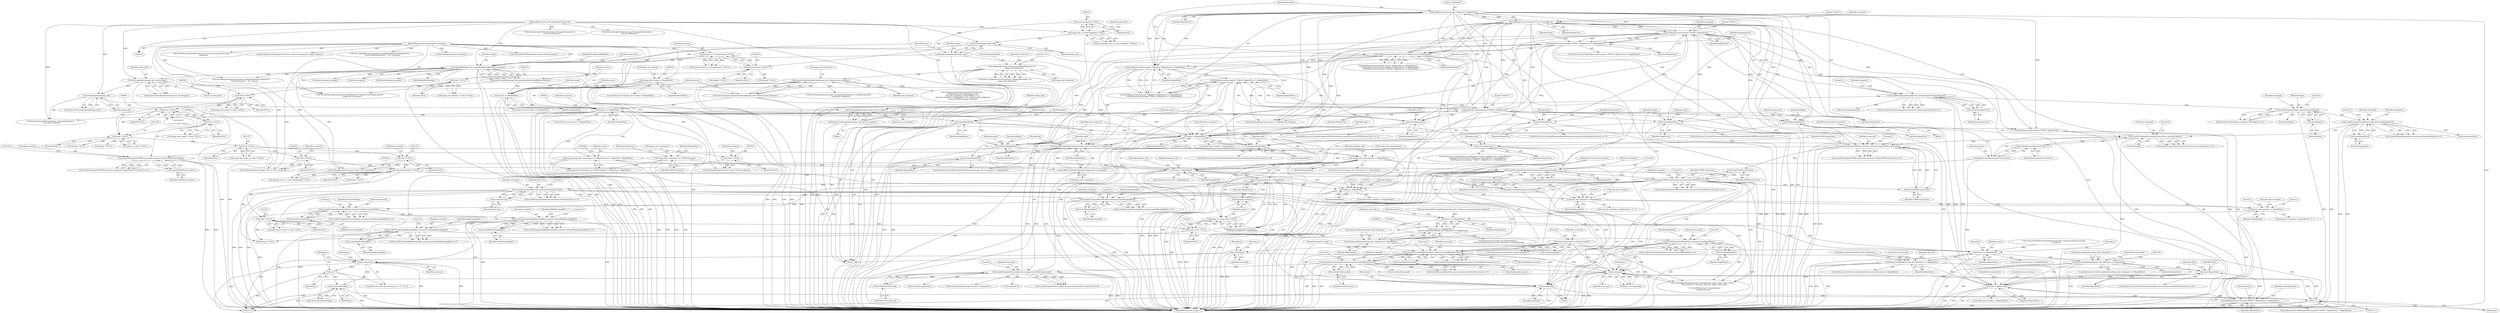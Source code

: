 digraph "0_ImageMagick6_7d11230060fa9c8f67e53c85224daf6648805c7b@API" {
"1001616" [label="(Call,read_info->antialias != MagickFalse)"];
"1001577" [label="(Call,fitPage != MagickFalse)"];
"1001295" [label="(Call,fitPage=MagickTrue)"];
"1000800" [label="(Call,GlobExpression(command,\"*Magenta*\",MagickTrue))"];
"1000793" [label="(Call,GlobExpression(command,\"*Cyan*\",MagickTrue))"];
"1000784" [label="(Call,LocaleNCompare(DocumentProcessColors,command,length))"];
"1000780" [label="(Call,strlen(DocumentProcessColors))"];
"1000772" [label="(Call,LocaleNCompare(ImageData,command,strlen(ImageData)))"];
"1000775" [label="(Call,strlen(ImageData))"];
"1000764" [label="(Call,LocaleNCompare(Pages,command,strlen(Pages)))"];
"1000767" [label="(Call,strlen(Pages))"];
"1000756" [label="(Call,LocaleNCompare(LanguageLevel,command,strlen(LanguageLevel)))"];
"1000759" [label="(Call,strlen(LanguageLevel))"];
"1000746" [label="(Call,GlobExpression(command,\"*EPSF-*\",MagickTrue))"];
"1000729" [label="(Call,LocaleNCompare(PostscriptLevel,command,strlen(PostscriptLevel)))"];
"1000732" [label="(Call,strlen(PostscriptLevel))"];
"1000713" [label="(Call,LocaleNCompare(EndDocument,command,strlen(EndDocument)))"];
"1000716" [label="(Call,strlen(EndDocument))"];
"1000702" [label="(Call,LocaleNCompare(BeginDocument,command,strlen(BeginDocument)))"];
"1000705" [label="(Call,strlen(BeginDocument))"];
"1001001" [label="(Call,LocaleNCompare(PageMedia,command,strlen(PageMedia)))"];
"1001004" [label="(Call,strlen(PageMedia))"];
"1000989" [label="(Call,LocaleNCompare(PageBoundingBox,command,strlen(PageBoundingBox)))"];
"1000992" [label="(Call,strlen(PageBoundingBox))"];
"1000977" [label="(Call,LocaleNCompare(HiResBoundingBox,command,strlen(HiResBoundingBox)))"];
"1000980" [label="(Call,strlen(HiResBoundingBox))"];
"1000965" [label="(Call,LocaleNCompare(DocumentMedia,command,strlen(DocumentMedia)))"];
"1000968" [label="(Call,strlen(DocumentMedia))"];
"1000953" [label="(Call,LocaleNCompare(BoundingBox,command,strlen(BoundingBox)))"];
"1000956" [label="(Call,strlen(BoundingBox))"];
"1000850" [label="(Call,LocaleNCompare(CMYKCustomColor,command,strlen(CMYKCustomColor)))"];
"1000853" [label="(Call,strlen(CMYKCustomColor))"];
"1000816" [label="(Call,LocaleNCompare(CMYKCustomColor,command,strlen(CMYKCustomColor)))"];
"1000819" [label="(Call,strlen(CMYKCustomColor))"];
"1000806" [label="(Call,GlobExpression(command,\"*Yellow*\",MagickTrue))"];
"1000843" [label="(Call,LocaleNCompare(DocumentCustomColors,command,length))"];
"1000838" [label="(Call,strlen(DocumentCustomColors))"];
"1000827" [label="(Call,LocaleNCompare(CMYKProcessColor,command,strlen(CMYKProcessColor)))"];
"1000830" [label="(Call,strlen(CMYKProcessColor))"];
"1000836" [label="(Call,length=strlen(DocumentCustomColors))"];
"1000857" [label="(Call,LocaleNCompare(SpotColor,command,strlen(SpotColor)))"];
"1000860" [label="(Call,strlen(SpotColor))"];
"1000686" [label="(Call,p-command)"];
"1000669" [label="(Call,p++)"];
"1000651" [label="(Call,p=command)"];
"1000604" [label="(Call,memset(command,0,sizeof(command)))"];
"1000697" [label="(Call,p=command)"];
"1000900" [label="(Call,ConstantString(p))"];
"1000885" [label="(Call,p++)"];
"1000878" [label="(Call,p=command)"];
"1000778" [label="(Call,length=strlen(DocumentProcessColors))"];
"1001180" [label="(Call,fitPage=MagickFalse)"];
"1000805" [label="(Call,GlobExpression(command,\"*Yellow*\",MagickTrue) != MagickFalse)"];
"1000799" [label="(Call,GlobExpression(command,\"*Magenta*\",MagickTrue) != MagickFalse)"];
"1000792" [label="(Call,GlobExpression(command,\"*Cyan*\",MagickTrue) != MagickFalse)"];
"1000745" [label="(Call,GlobExpression(command,\"*EPSF-*\",MagickTrue) != MagickFalse)"];
"1000723" [label="(Call,skip != MagickFalse)"];
"1000645" [label="(Call,skip=MagickFalse)"];
"1000234" [label="(Call,status == MagickFalse)"];
"1000226" [label="(Call,status=AcquireUniqueSymbolicLink(image_info->filename,input_filename))"];
"1000228" [label="(Call,AcquireUniqueSymbolicLink(image_info->filename,input_filename))"];
"1000183" [label="(Call,LogMagickEvent(TraceEvent,GetMagickModule(),\"%s\",\n      image_info->filename))"];
"1000214" [label="(Call,status == MagickFalse)"];
"1000206" [label="(Call,status=OpenBlob(image_info,image,ReadBinaryBlobMode,exception))"];
"1000208" [label="(Call,OpenBlob(image_info,image,ReadBinaryBlobMode,exception))"];
"1000204" [label="(Call,AcquireImage(image_info))"];
"1000164" [label="(Call,image_info != (const ImageInfo *) NULL)"];
"1000119" [label="(MethodParameterIn,const ImageInfo *image_info)"];
"1000166" [label="(Call,(const ImageInfo *) NULL)"];
"1000202" [label="(Call,image=AcquireImage(image_info))"];
"1000191" [label="(Call,exception != (ExceptionInfo *) NULL)"];
"1000120" [label="(MethodParameterIn,ExceptionInfo *exception)"];
"1000193" [label="(Call,(ExceptionInfo *) NULL)"];
"1000176" [label="(Call,image_info->debug != MagickFalse)"];
"1000719" [label="(Call,skip=MagickFalse)"];
"1000708" [label="(Call,skip=MagickTrue)"];
"1001566" [label="(Call,IsStringTrue(option) != MagickFalse)"];
"1001567" [label="(Call,IsStringTrue(option))"];
"1001561" [label="(Call,option == (const char *) NULL)"];
"1001554" [label="(Call,option=GetImageOption(image_info,\"eps:use-cropbox\"))"];
"1001556" [label="(Call,GetImageOption(image_info,\"eps:use-cropbox\"))"];
"1001483" [label="(Call,CloneImageInfo(image_info))"];
"1001185" [label="(Call,GetImageOption(image_info,\"eps:fit-page\"))"];
"1001563" [label="(Call,(const char *) NULL)"];
"1001537" [label="(Call,(char *) NULL)"];
"1001429" [label="(Call,(const DelegateInfo *) NULL)"];
"1001413" [label="(Call,(char *) NULL)"];
"1001356" [label="(Call,(char *) NULL)"];
"1001191" [label="(Call,(char *) NULL)"];
"1000680" [label="(Call,(char *) NULL)"];
"1000941" [label="(Call,(char *) NULL)"];
"1000525" [label="(Call,(char *) NULL)"];
"1000475" [label="(Call,(char *) NULL)"];
"1001422" [label="(Call,(char *) NULL)"];
"1001400" [label="(Call,(char *) NULL)"];
"1001406" [label="(Call,cmyk != MagickFalse)"];
"1000833" [label="(Call,cmyk=MagickTrue)"];
"1000609" [label="(Call,cmyk=image_info->colorspace == CMYKColorspace ? MagickTrue : MagickFalse)"];
"1000822" [label="(Call,cmyk=MagickTrue)"];
"1001305" [label="(Call,cmyk=MagickFalse)"];
"1001299" [label="(Call,IssRGBCompatibleColorspace(image_info->colorspace) != MagickFalse)"];
"1001300" [label="(Call,IssRGBCompatibleColorspace(image_info->colorspace))"];
"1000612" [label="(Call,image_info->colorspace == CMYKColorspace)"];
"1000811" [label="(Call,cmyk=MagickTrue)"];
"1001391" [label="(Call,image_info->monochrome != MagickFalse)"];
"1001624" [label="(Call,read_info->antialias != MagickFalse)"];
"1001669" [label="(Call,status == MagickFalse)"];
"1001668" [label="(Call,(status == MagickFalse) ||\n      (IsPostscriptRendered(read_info->filename) == MagickFalse))"];
"1001672" [label="(Call,IsPostscriptRendered(read_info->filename) == MagickFalse)"];
"1001708" [label="(Call,status == MagickFalse)"];
"1001731" [label="(Call,IsPostscriptRendered(read_info->filename) == MagickFalse)"];
"1001943" [label="(Call,skip=MagickFalse)"];
"1001947" [label="(Call,skip != MagickFalse)"];
"1001969" [label="(Call,GlobExpression(command,\"*EPSF-*\",MagickTrue) != MagickFalse)"];
"1001765" [label="(Call,IsPostscriptRendered(read_info->filename) == MagickFalse)"];
"1001415" [label="(Identifier,NULL)"];
"1000994" [label="(Literal,0)"];
"1001004" [label="(Call,strlen(PageMedia))"];
"1000232" [label="(Identifier,input_filename)"];
"1000191" [label="(Call,exception != (ExceptionInfo *) NULL)"];
"1001397" [label="(Identifier,delegate_info)"];
"1000688" [label="(Identifier,command)"];
"1000815" [label="(Call,LocaleNCompare(CMYKCustomColor,command,strlen(CMYKCustomColor)) == 0)"];
"1000777" [label="(Literal,0)"];
"1001194" [label="(Block,)"];
"1000811" [label="(Call,cmyk=MagickTrue)"];
"1000757" [label="(Identifier,LanguageLevel)"];
"1000839" [label="(Identifier,DocumentCustomColors)"];
"1001557" [label="(Identifier,image_info)"];
"1000703" [label="(Identifier,BeginDocument)"];
"1001395" [label="(Identifier,MagickFalse)"];
"1001950" [label="(ControlStructure,continue;)"];
"1000956" [label="(Call,strlen(BoundingBox))"];
"1000977" [label="(Call,LocaleNCompare(HiResBoundingBox,command,strlen(HiResBoundingBox)))"];
"1001764" [label="(ControlStructure,if (IsPostscriptRendered(read_info->filename) == MagickFalse))"];
"1000954" [label="(Identifier,BoundingBox)"];
"1001576" [label="(ControlStructure,if (fitPage != MagickFalse))"];
"1000955" [label="(Identifier,command)"];
"1000229" [label="(Call,image_info->filename)"];
"1001999" [label="(Call,strlen(ImageData))"];
"1001005" [label="(Identifier,PageMedia)"];
"1000686" [label="(Call,p-command)"];
"1000704" [label="(Identifier,command)"];
"1000797" [label="(Identifier,MagickFalse)"];
"1000819" [label="(Call,strlen(CMYKCustomColor))"];
"1001420" [label="(Call,GetDelegateInfo(\"ps:alpha\",(char *) NULL,exception))"];
"1000646" [label="(Identifier,skip)"];
"1000858" [label="(Identifier,SpotColor)"];
"1001765" [label="(Call,IsPostscriptRendered(read_info->filename) == MagickFalse)"];
"1000880" [label="(Identifier,command)"];
"1001713" [label="(Identifier,i)"];
"1000885" [label="(Call,p++)"];
"1001954" [label="(Identifier,PostscriptLevel)"];
"1000119" [label="(MethodParameterIn,const ImageInfo *image_info)"];
"1001624" [label="(Call,read_info->antialias != MagickFalse)"];
"1000219" [label="(Identifier,image)"];
"1001565" [label="(Identifier,NULL)"];
"1001981" [label="(Identifier,LanguageLevel)"];
"1000165" [label="(Identifier,image_info)"];
"1000808" [label="(Literal,\"*Yellow*\")"];
"1001669" [label="(Call,status == MagickFalse)"];
"1000784" [label="(Call,LocaleNCompare(DocumentProcessColors,command,length))"];
"1000758" [label="(Identifier,command)"];
"1000618" [label="(Identifier,MagickFalse)"];
"1000842" [label="(Call,LocaleNCompare(DocumentCustomColors,command,length) == 0)"];
"1001403" [label="(Identifier,exception)"];
"1000527" [label="(Identifier,NULL)"];
"1000745" [label="(Call,GlobExpression(command,\"*EPSF-*\",MagickTrue) != MagickFalse)"];
"1000765" [label="(Identifier,Pages)"];
"1000718" [label="(Literal,0)"];
"1000752" [label="(Identifier,pages)"];
"1000747" [label="(Identifier,command)"];
"1001333" [label="(Call,(Image *) NULL)"];
"1001561" [label="(Call,option == (const char *) NULL)"];
"1001400" [label="(Call,(char *) NULL)"];
"1001621" [label="(Literal,4)"];
"1000734" [label="(Literal,0)"];
"1001940" [label="(Call,strlen(EndDocument))"];
"1000725" [label="(Identifier,MagickFalse)"];
"1000755" [label="(Call,LocaleNCompare(LanguageLevel,command,strlen(LanguageLevel)) == 0)"];
"1001305" [label="(Call,cmyk=MagickFalse)"];
"1001481" [label="(Call,read_info=CloneImageInfo(image_info))"];
"1000733" [label="(Identifier,PostscriptLevel)"];
"1000748" [label="(Literal,\"*EPSF-*\")"];
"1001407" [label="(Identifier,cmyk)"];
"1001675" [label="(Identifier,read_info)"];
"1000207" [label="(Identifier,status)"];
"1000886" [label="(Identifier,p)"];
"1000750" [label="(Identifier,MagickFalse)"];
"1001304" [label="(Identifier,MagickFalse)"];
"1000759" [label="(Call,strlen(LanguageLevel))"];
"1000680" [label="(Call,(char *) NULL)"];
"1001338" [label="(Call,CopyMagickString(command,\"/setpagedevice {pop} bind 1 index where {\"\n    \"dup wcheck {3 1 roll put} {pop def} ifelse} {def} ifelse\n\"\n    \"<</UseCIEColor true>>setpagedevice\n\",MaxTextExtent))"];
"1000701" [label="(Call,LocaleNCompare(BeginDocument,command,strlen(BeginDocument)) == 0)"];
"1000979" [label="(Identifier,command)"];
"1001358" [label="(Identifier,NULL)"];
"1000193" [label="(Call,(ExceptionInfo *) NULL)"];
"1001193" [label="(Identifier,NULL)"];
"1000220" [label="(Call,DestroyImageList(image))"];
"1001296" [label="(Identifier,fitPage)"];
"1001622" [label="(Literal,1)"];
"1000175" [label="(ControlStructure,if (image_info->debug != MagickFalse))"];
"1000812" [label="(Identifier,cmyk)"];
"1000806" [label="(Call,GlobExpression(command,\"*Yellow*\",MagickTrue))"];
"1000525" [label="(Call,(char *) NULL)"];
"1001398" [label="(Call,GetDelegateInfo(\"ps:mono\",(char *) NULL,exception))"];
"1001945" [label="(Identifier,MagickFalse)"];
"1000854" [label="(Identifier,CMYKCustomColor)"];
"1000711" [label="(ControlStructure,if (LocaleNCompare(EndDocument,command,strlen(EndDocument)) == 0))"];
"1000805" [label="(Call,GlobExpression(command,\"*Yellow*\",MagickTrue) != MagickFalse)"];
"1001974" [label="(Identifier,MagickFalse)"];
"1001577" [label="(Call,fitPage != MagickFalse)"];
"1000778" [label="(Call,length=strlen(DocumentProcessColors))"];
"1000732" [label="(Call,strlen(PostscriptLevel))"];
"1000816" [label="(Call,LocaleNCompare(CMYKCustomColor,command,strlen(CMYKCustomColor)))"];
"1001710" [label="(Identifier,MagickFalse)"];
"1000180" [label="(Identifier,MagickFalse)"];
"1000521" [label="(Call,image_info->page != (char *) NULL)"];
"1000827" [label="(Call,LocaleNCompare(CMYKProcessColor,command,strlen(CMYKProcessColor)))"];
"1000700" [label="(ControlStructure,if (LocaleNCompare(BeginDocument,command,strlen(BeginDocument)) == 0))"];
"1000772" [label="(Call,LocaleNCompare(ImageData,command,strlen(ImageData)))"];
"1001425" [label="(Identifier,exception)"];
"1000652" [label="(Identifier,p)"];
"1000203" [label="(Identifier,image)"];
"1000799" [label="(Call,GlobExpression(command,\"*Magenta*\",MagickTrue) != MagickFalse)"];
"1000773" [label="(Identifier,ImageData)"];
"1001562" [label="(Identifier,option)"];
"1000981" [label="(Identifier,HiResBoundingBox)"];
"1001568" [label="(Identifier,option)"];
"1001185" [label="(Call,GetImageOption(image_info,\"eps:fit-page\"))"];
"1001297" [label="(Identifier,MagickTrue)"];
"1001956" [label="(Call,strlen(PostscriptLevel))"];
"1000801" [label="(Identifier,command)"];
"1000682" [label="(Identifier,NULL)"];
"1000964" [label="(Call,LocaleNCompare(DocumentMedia,command,strlen(DocumentMedia)) == 0)"];
"1000206" [label="(Call,status=OpenBlob(image_info,image,ReadBinaryBlobMode,exception))"];
"1001182" [label="(Identifier,MagickFalse)"];
"1001419" [label="(Identifier,delegate_info)"];
"1001730" [label="(ControlStructure,if (IsPostscriptRendered(read_info->filename) == MagickFalse))"];
"1000775" [label="(Call,strlen(ImageData))"];
"1001659" [label="(Call,InterpretImageFilename(image_info,image,filename,1,\n    read_info->filename))"];
"1000214" [label="(Call,status == MagickFalse)"];
"1000176" [label="(Call,image_info->debug != MagickFalse)"];
"1000769" [label="(Literal,0)"];
"1000215" [label="(Identifier,status)"];
"1000716" [label="(Call,strlen(EndDocument))"];
"1001569" [label="(Identifier,MagickFalse)"];
"1000800" [label="(Call,GlobExpression(command,\"*Magenta*\",MagickTrue))"];
"1000965" [label="(Call,LocaleNCompare(DocumentMedia,command,strlen(DocumentMedia)))"];
"1000820" [label="(Identifier,CMYKCustomColor)"];
"1001677" [label="(Identifier,MagickFalse)"];
"1000879" [label="(Identifier,p)"];
"1000824" [label="(Identifier,MagickTrue)"];
"1001670" [label="(Identifier,status)"];
"1000832" [label="(Literal,0)"];
"1000713" [label="(Call,LocaleNCompare(EndDocument,command,strlen(EndDocument)))"];
"1001616" [label="(Call,read_info->antialias != MagickFalse)"];
"1000978" [label="(Identifier,HiResBoundingBox)"];
"1000226" [label="(Call,status=AcquireUniqueSymbolicLink(image_info->filename,input_filename))"];
"1001709" [label="(Identifier,status)"];
"1000877" [label="(ControlStructure,for (p=command; *p != '\0'; p++))"];
"1001784" [label="(Call,ReadImage(read_info,exception))"];
"1000829" [label="(Identifier,command)"];
"1000610" [label="(Identifier,cmyk)"];
"1000937" [label="(Call,image_info->page != (char *) NULL)"];
"1000212" [label="(Identifier,exception)"];
"1000475" [label="(Call,(char *) NULL)"];
"1000723" [label="(Call,skip != MagickFalse)"];
"1000707" [label="(Literal,0)"];
"1001228" [label="(Call,ThrowMagickException(exception,GetMagickModule(),OptionError,\n             \"InvalidGeometry\",\"`%s'\",option))"];
"1000810" [label="(Identifier,MagickFalse)"];
"1001405" [label="(ControlStructure,if (cmyk != MagickFalse))"];
"1001766" [label="(Call,IsPostscriptRendered(read_info->filename))"];
"1001855" [label="(Call,ConsolidateCMYKImages(postscript_image,exception))"];
"1000813" [label="(Identifier,MagickTrue)"];
"1000982" [label="(Literal,0)"];
"1000185" [label="(Call,GetMagickModule())"];
"1001687" [label="(Call,InvokePostscriptDelegate(read_info->verbose,command,message,\n        exception))"];
"1000802" [label="(Literal,\"*Magenta*\")"];
"1000846" [label="(Identifier,length)"];
"1000233" [label="(ControlStructure,if (status == MagickFalse))"];
"1001969" [label="(Call,GlobExpression(command,\"*EPSF-*\",MagickTrue) != MagickFalse)"];
"1001736" [label="(Identifier,MagickFalse)"];
"1000670" [label="(Identifier,p)"];
"1001553" [label="(Block,)"];
"1000958" [label="(Literal,0)"];
"1000714" [label="(Identifier,EndDocument)"];
"1001567" [label="(Call,IsStringTrue(option))"];
"1000647" [label="(Identifier,MagickFalse)"];
"1000720" [label="(Identifier,skip)"];
"1000616" [label="(Identifier,CMYKColorspace)"];
"1000856" [label="(Call,LocaleNCompare(SpotColor,command,strlen(SpotColor)) == 0)"];
"1000988" [label="(Call,LocaleNCompare(PageBoundingBox,command,strlen(PageBoundingBox)) == 0)"];
"1000724" [label="(Identifier,skip)"];
"1000788" [label="(Literal,0)"];
"1001976" [label="(Identifier,pages)"];
"1000238" [label="(Call,ThrowFileException(exception,FileOpenError,\"UnableToCreateTemporaryFile\",\n        image_info->filename))"];
"1001754" [label="(Call,InterpretImageFilename(image_info,image,filename,(int) i,\n        read_info->filename))"];
"1001620" [label="(Identifier,MagickFalse)"];
"1001566" [label="(Call,IsStringTrue(option) != MagickFalse)"];
"1001352" [label="(Call,image_info->page == (char *) NULL)"];
"1000862" [label="(Literal,0)"];
"1001672" [label="(Call,IsPostscriptRendered(read_info->filename) == MagickFalse)"];
"1001406" [label="(Call,cmyk != MagickFalse)"];
"1001737" [label="(ControlStructure,break;)"];
"1000780" [label="(Call,strlen(DocumentProcessColors))"];
"1000845" [label="(Identifier,command)"];
"1001307" [label="(Identifier,MagickFalse)"];
"1000223" [label="(Call,(Image *) NULL)"];
"1000803" [label="(Identifier,MagickTrue)"];
"1000790" [label="(ControlStructure,if ((GlobExpression(command,\"*Cyan*\",MagickTrue) != MagickFalse) ||\n            (GlobExpression(command,\"*Magenta*\",MagickTrue) != MagickFalse) ||\n            (GlobExpression(command,\"*Yellow*\",MagickTrue) != MagickFalse)))"];
"1001424" [label="(Identifier,NULL)"];
"1000798" [label="(Call,(GlobExpression(command,\"*Magenta*\",MagickTrue) != MagickFalse) ||\n            (GlobExpression(command,\"*Yellow*\",MagickTrue) != MagickFalse))"];
"1000967" [label="(Identifier,command)"];
"1000227" [label="(Identifier,status)"];
"1001000" [label="(Call,LocaleNCompare(PageMedia,command,strlen(PageMedia)) == 0)"];
"1000900" [label="(Call,ConstantString(p))"];
"1001431" [label="(Identifier,NULL)"];
"1001579" [label="(Identifier,MagickFalse)"];
"1000216" [label="(Identifier,MagickFalse)"];
"1001625" [label="(Call,read_info->antialias)"];
"1001668" [label="(Call,(status == MagickFalse) ||\n      (IsPostscriptRendered(read_info->filename) == MagickFalse))"];
"1000205" [label="(Identifier,image_info)"];
"1001615" [label="(Call,read_info->antialias != MagickFalse ? 4 : 1)"];
"1001295" [label="(Call,fitPage=MagickTrue)"];
"1001442" [label="(Call,(Image *) NULL)"];
"1001673" [label="(Call,IsPostscriptRendered(read_info->filename))"];
"1001413" [label="(Call,(char *) NULL)"];
"1000687" [label="(Identifier,p)"];
"1000791" [label="(Call,(GlobExpression(command,\"*Cyan*\",MagickTrue) != MagickFalse) ||\n            (GlobExpression(command,\"*Magenta*\",MagickTrue) != MagickFalse) ||\n            (GlobExpression(command,\"*Yellow*\",MagickTrue) != MagickFalse))"];
"1001537" [label="(Call,(char *) NULL)"];
"1000835" [label="(Identifier,MagickTrue)"];
"1000211" [label="(Identifier,ReadBinaryBlobMode)"];
"1000760" [label="(Identifier,LanguageLevel)"];
"1000705" [label="(Call,strlen(BeginDocument))"];
"1000247" [label="(Call,DestroyImageList(image))"];
"1000729" [label="(Call,LocaleNCompare(PostscriptLevel,command,strlen(PostscriptLevel)))"];
"1000861" [label="(Identifier,SpotColor)"];
"1001732" [label="(Call,IsPostscriptRendered(read_info->filename))"];
"1000699" [label="(Identifier,command)"];
"1000761" [label="(Literal,0)"];
"1000992" [label="(Call,strlen(PageBoundingBox))"];
"1000184" [label="(Identifier,TraceEvent)"];
"1001946" [label="(ControlStructure,if (skip != MagickFalse))"];
"1000850" [label="(Call,LocaleNCompare(CMYKCustomColor,command,strlen(CMYKCustomColor)))"];
"1000969" [label="(Identifier,DocumentMedia)"];
"1001309" [label="(Identifier,file)"];
"1000604" [label="(Call,memset(command,0,sizeof(command)))"];
"1002409" [label="(MethodReturn,static Image *)"];
"1000719" [label="(Call,skip=MagickFalse)"];
"1000209" [label="(Identifier,image_info)"];
"1000774" [label="(Identifier,command)"];
"1001184" [label="(Identifier,option)"];
"1000836" [label="(Call,length=strlen(DocumentCustomColors))"];
"1001630" [label="(Literal,1)"];
"1000234" [label="(Call,status == MagickFalse)"];
"1000168" [label="(Identifier,NULL)"];
"1000236" [label="(Identifier,MagickFalse)"];
"1000968" [label="(Call,strlen(DocumentMedia))"];
"1000957" [label="(Identifier,BoundingBox)"];
"1001707" [label="(ControlStructure,if (status == MagickFalse))"];
"1000883" [label="(Identifier,p)"];
"1000744" [label="(ControlStructure,if (GlobExpression(command,\"*EPSF-*\",MagickTrue) != MagickFalse))"];
"1000857" [label="(Call,LocaleNCompare(SpotColor,command,strlen(SpotColor)))"];
"1000952" [label="(Call,LocaleNCompare(BoundingBox,command,strlen(BoundingBox)) == 0)"];
"1001617" [label="(Call,read_info->antialias)"];
"1000607" [label="(Call,sizeof(command))"];
"1000831" [label="(Identifier,CMYKProcessColor)"];
"1000617" [label="(Identifier,MagickTrue)"];
"1000852" [label="(Identifier,command)"];
"1001578" [label="(Identifier,fitPage)"];
"1000213" [label="(ControlStructure,if (status == MagickFalse))"];
"1001187" [label="(Literal,\"eps:fit-page\")"];
"1001560" [label="(Call,(option == (const char *) NULL) ||\n          (IsStringTrue(option) != MagickFalse))"];
"1001671" [label="(Identifier,MagickFalse)"];
"1000612" [label="(Call,image_info->colorspace == CMYKColorspace)"];
"1000746" [label="(Call,GlobExpression(command,\"*EPSF-*\",MagickTrue))"];
"1000187" [label="(Call,image_info->filename)"];
"1000814" [label="(ControlStructure,if (LocaleNCompare(CMYKCustomColor,command,strlen(CMYKCustomColor)) == 0))"];
"1001483" [label="(Call,CloneImageInfo(image_info))"];
"1000606" [label="(Literal,0)"];
"1000766" [label="(Identifier,command)"];
"1000794" [label="(Identifier,command)"];
"1000477" [label="(Identifier,NULL)"];
"1000783" [label="(Call,LocaleNCompare(DocumentProcessColors,command,length) == 0)"];
"1000738" [label="(Call,SetImageProperty(image,\"ps:Level\",command+4))"];
"1001416" [label="(Identifier,exception)"];
"1001539" [label="(Identifier,NULL)"];
"1000121" [label="(Block,)"];
"1001983" [label="(Call,strlen(LanguageLevel))"];
"1001356" [label="(Call,(char *) NULL)"];
"1000779" [label="(Identifier,length)"];
"1001685" [label="(Call,status=InvokePostscriptDelegate(read_info->verbose,command,message,\n        exception))"];
"1000834" [label="(Identifier,cmyk)"];
"1000181" [label="(Call,(void) LogMagickEvent(TraceEvent,GetMagickModule(),\"%s\",\n      image_info->filename))"];
"1000602" [label="(Call,(void) memset(command,0,sizeof(command)))"];
"1000228" [label="(Call,AcquireUniqueSymbolicLink(image_info->filename,input_filename))"];
"1000768" [label="(Identifier,Pages)"];
"1001554" [label="(Call,option=GetImageOption(image_info,\"eps:use-cropbox\"))"];
"1001623" [label="(Call,read_info->antialias != MagickFalse ? 4 : 1)"];
"1001006" [label="(Literal,0)"];
"1001947" [label="(Call,skip != MagickFalse)"];
"1001186" [label="(Identifier,image_info)"];
"1000828" [label="(Identifier,CMYKProcessColor)"];
"1000668" [label="(Call,*p++)"];
"1001390" [label="(ControlStructure,if (image_info->monochrome != MagickFalse))"];
"1001628" [label="(Identifier,MagickFalse)"];
"1001970" [label="(Call,GlobExpression(command,\"*EPSF-*\",MagickTrue))"];
"1000166" [label="(Call,(const ImageInfo *) NULL)"];
"1000709" [label="(Identifier,skip)"];
"1000749" [label="(Identifier,MagickTrue)"];
"1000787" [label="(Identifier,length)"];
"1000605" [label="(Identifier,command)"];
"1000793" [label="(Call,GlobExpression(command,\"*Cyan*\",MagickTrue))"];
"1001555" [label="(Identifier,option)"];
"1001771" [label="(ControlStructure,break;)"];
"1000795" [label="(Literal,\"*Cyan*\")"];
"1001944" [label="(Identifier,skip)"];
"1000698" [label="(Identifier,p)"];
"1001563" [label="(Call,(const char *) NULL)"];
"1000676" [label="(Call,strchr(\"\n\r%\",c) == (char *) NULL)"];
"1000210" [label="(Identifier,image)"];
"1001943" [label="(Call,skip=MagickFalse)"];
"1000471" [label="(Call,image_info->density != (char *) NULL)"];
"1001935" [label="(ControlStructure,if (LocaleNCompare(EndDocument,command,strlen(EndDocument)) == 0))"];
"1001300" [label="(Call,IssRGBCompatibleColorspace(image_info->colorspace))"];
"1000817" [label="(Identifier,CMYKCustomColor)"];
"1001932" [label="(Call,skip=MagickTrue)"];
"1000756" [label="(Call,LocaleNCompare(LanguageLevel,command,strlen(LanguageLevel)))"];
"1000669" [label="(Call,p++)"];
"1001720" [label="(Call,InterpretImageFilename(image_info,image,filename,(int) i,\n        read_info->filename))"];
"1001770" [label="(Identifier,MagickFalse)"];
"1000980" [label="(Call,strlen(HiResBoundingBox))"];
"1000785" [label="(Identifier,DocumentProcessColors)"];
"1000826" [label="(Call,LocaleNCompare(CMYKProcessColor,command,strlen(CMYKProcessColor)) == 0)"];
"1001191" [label="(Call,(char *) NULL)"];
"1001731" [label="(Call,IsPostscriptRendered(read_info->filename) == MagickFalse)"];
"1001411" [label="(Call,GetDelegateInfo(\"ps:cmyk\",(char *) NULL,exception))"];
"1000731" [label="(Identifier,command)"];
"1000970" [label="(Literal,0)"];
"1000943" [label="(Identifier,NULL)"];
"1000991" [label="(Identifier,command)"];
"1000781" [label="(Identifier,DocumentProcessColors)"];
"1000849" [label="(Call,LocaleNCompare(CMYKCustomColor,command,strlen(CMYKCustomColor)) == 0)"];
"1001180" [label="(Call,fitPage=MagickFalse)"];
"1000807" [label="(Identifier,command)"];
"1000976" [label="(Call,LocaleNCompare(HiResBoundingBox,command,strlen(HiResBoundingBox)) == 0)"];
"1001893" [label="(Call,p++)"];
"1000708" [label="(Call,skip=MagickTrue)"];
"1001667" [label="(ControlStructure,if ((status == MagickFalse) ||\n      (IsPostscriptRendered(read_info->filename) == MagickFalse)))"];
"1000741" [label="(Call,command+4)"];
"1001189" [label="(Call,option != (char *) NULL)"];
"1001929" [label="(Call,strlen(BeginDocument))"];
"1001181" [label="(Identifier,fitPage)"];
"1000763" [label="(Call,LocaleNCompare(Pages,command,strlen(Pages)) == 0)"];
"1000953" [label="(Call,LocaleNCompare(BoundingBox,command,strlen(BoundingBox)))"];
"1001949" [label="(Identifier,MagickFalse)"];
"1001301" [label="(Call,image_info->colorspace)"];
"1001648" [label="(Call,status=InvokePostscriptDelegate(read_info->verbose,command,message,exception))"];
"1000186" [label="(Literal,\"%s\")"];
"1001244" [label="(Call,(Image *) NULL)"];
"1000717" [label="(Identifier,EndDocument)"];
"1000843" [label="(Call,LocaleNCompare(DocumentCustomColors,command,length))"];
"1000202" [label="(Call,image=AcquireImage(image_info))"];
"1000613" [label="(Call,image_info->colorspace)"];
"1000728" [label="(Call,LocaleNCompare(PostscriptLevel,command,strlen(PostscriptLevel)) == 0)"];
"1000990" [label="(Identifier,PageBoundingBox)"];
"1000764" [label="(Call,LocaleNCompare(Pages,command,strlen(Pages)))"];
"1001429" [label="(Call,(const DelegateInfo *) NULL)"];
"1001410" [label="(Identifier,delegate_info)"];
"1000847" [label="(Literal,0)"];
"1002291" [label="(Call,CloneImage(postscript_image,1,1,MagickTrue,exception))"];
"1000192" [label="(Identifier,exception)"];
"1001408" [label="(Identifier,MagickFalse)"];
"1000712" [label="(Call,LocaleNCompare(EndDocument,command,strlen(EndDocument)) == 0)"];
"1000830" [label="(Call,strlen(CMYKProcessColor))"];
"1000177" [label="(Call,image_info->debug)"];
"1000195" [label="(Identifier,NULL)"];
"1000901" [label="(Identifier,p)"];
"1000239" [label="(Identifier,exception)"];
"1000164" [label="(Call,image_info != (const ImageInfo *) NULL)"];
"1001001" [label="(Call,LocaleNCompare(PageMedia,command,strlen(PageMedia)))"];
"1000792" [label="(Call,GlobExpression(command,\"*Cyan*\",MagickTrue) != MagickFalse)"];
"1001002" [label="(Identifier,PageMedia)"];
"1000989" [label="(Call,LocaleNCompare(PageBoundingBox,command,strlen(PageBoundingBox)))"];
"1001299" [label="(Call,IssRGBCompatibleColorspace(image_info->colorspace) != MagickFalse)"];
"1000833" [label="(Call,cmyk=MagickTrue)"];
"1001392" [label="(Call,image_info->monochrome)"];
"1000645" [label="(Call,skip=MagickFalse)"];
"1000809" [label="(Identifier,MagickTrue)"];
"1000822" [label="(Call,cmyk=MagickTrue)"];
"1000993" [label="(Identifier,PageBoundingBox)"];
"1000726" [label="(ControlStructure,continue;)"];
"1000204" [label="(Call,AcquireImage(image_info))"];
"1000860" [label="(Call,strlen(SpotColor))"];
"1000706" [label="(Identifier,BeginDocument)"];
"1000776" [label="(Identifier,ImageData)"];
"1001991" [label="(Call,strlen(Pages))"];
"1001708" [label="(Call,status == MagickFalse)"];
"1001533" [label="(Call,read_info->scenes != (char *) NULL)"];
"1001402" [label="(Identifier,NULL)"];
"1000722" [label="(ControlStructure,if (skip != MagickFalse))"];
"1000771" [label="(Call,LocaleNCompare(ImageData,command,strlen(ImageData)) == 0)"];
"1000853" [label="(Call,strlen(CMYKCustomColor))"];
"1001391" [label="(Call,image_info->monochrome != MagickFalse)"];
"1000767" [label="(Call,strlen(Pages))"];
"1000653" [label="(Identifier,command)"];
"1000609" [label="(Call,cmyk=image_info->colorspace == CMYKColorspace ? MagickTrue : MagickFalse)"];
"1000855" [label="(Literal,0)"];
"1000825" [label="(ControlStructure,if (LocaleNCompare(CMYKProcessColor,command,strlen(CMYKProcessColor)) == 0))"];
"1001629" [label="(Literal,4)"];
"1000821" [label="(Literal,0)"];
"1001774" [label="(Identifier,read_info)"];
"1000878" [label="(Call,p=command)"];
"1001650" [label="(Call,InvokePostscriptDelegate(read_info->verbose,command,message,exception))"];
"1001298" [label="(ControlStructure,if (IssRGBCompatibleColorspace(image_info->colorspace) != MagickFalse))"];
"1000120" [label="(MethodParameterIn,ExceptionInfo *exception)"];
"1000208" [label="(Call,OpenBlob(image_info,image,ReadBinaryBlobMode,exception))"];
"1000859" [label="(Identifier,command)"];
"1001003" [label="(Identifier,command)"];
"1001422" [label="(Call,(char *) NULL)"];
"1000966" [label="(Identifier,DocumentMedia)"];
"1000183" [label="(Call,LogMagickEvent(TraceEvent,GetMagickModule(),\"%s\",\n      image_info->filename))"];
"1001484" [label="(Identifier,image_info)"];
"1000190" [label="(Call,assert(exception != (ExceptionInfo *) NULL))"];
"1000804" [label="(Identifier,MagickFalse)"];
"1001747" [label="(Identifier,i)"];
"1001948" [label="(Identifier,skip)"];
"1000710" [label="(Identifier,MagickTrue)"];
"1000941" [label="(Call,(char *) NULL)"];
"1000702" [label="(Call,LocaleNCompare(BeginDocument,command,strlen(BeginDocument)))"];
"1000235" [label="(Identifier,status)"];
"1001183" [label="(Call,option=GetImageOption(image_info,\"eps:fit-page\"))"];
"1000838" [label="(Call,strlen(DocumentCustomColors))"];
"1000697" [label="(Call,p=command)"];
"1000818" [label="(Identifier,command)"];
"1001556" [label="(Call,GetImageOption(image_info,\"eps:use-cropbox\"))"];
"1001828" [label="(Call,ThrowMagickException(exception,GetMagickModule(),DelegateError,\n          \"PostscriptDelegateFailed\",\"`%s'\",message))"];
"1001704" [label="(Call,(Image *) NULL)"];
"1000649" [label="(Identifier,pages)"];
"1000250" [label="(Call,(Image *) NULL)"];
"1000163" [label="(Call,assert(image_info != (const ImageInfo *) NULL))"];
"1000651" [label="(Call,p=command)"];
"1000656" [label="(Identifier,c)"];
"1000611" [label="(Call,image_info->colorspace == CMYKColorspace ? MagickTrue : MagickFalse)"];
"1000898" [label="(Call,value=ConstantString(p))"];
"1001968" [label="(ControlStructure,if (GlobExpression(command,\"*EPSF-*\",MagickTrue) != MagickFalse))"];
"1000796" [label="(Identifier,MagickTrue)"];
"1000837" [label="(Identifier,length)"];
"1000666" [label="(Block,)"];
"1000851" [label="(Identifier,CMYKCustomColor)"];
"1000786" [label="(Identifier,command)"];
"1001610" [label="(Call,FormatLocaleString(command,MaxTextExtent,\n    GetDelegateCommands(delegate_info),\n    read_info->antialias != MagickFalse ? 4 : 1,\n    read_info->antialias != MagickFalse ? 4 : 1,density,options,filename,\n    postscript_filename,input_filename))"];
"1001306" [label="(Identifier,cmyk)"];
"1001427" [label="(Call,delegate_info == (const DelegateInfo *) NULL)"];
"1001302" [label="(Identifier,image_info)"];
"1000823" [label="(Identifier,cmyk)"];
"1000844" [label="(Identifier,DocumentCustomColors)"];
"1000657" [label="(Call,ReadBlobByte(image))"];
"1001318" [label="(Call,ThrowFileException(&image->exception,FileOpenError,\"UnableToOpenFile\",\n        image_info->filename))"];
"1000730" [label="(Identifier,PostscriptLevel)"];
"1000721" [label="(Identifier,MagickFalse)"];
"1000684" [label="(Call,(size_t) (p-command))"];
"1000715" [label="(Identifier,command)"];
"1001558" [label="(Literal,\"eps:use-cropbox\")"];
"1001616" -> "1001615"  [label="AST: "];
"1001616" -> "1001620"  [label="CFG: "];
"1001617" -> "1001616"  [label="AST: "];
"1001620" -> "1001616"  [label="AST: "];
"1001621" -> "1001616"  [label="CFG: "];
"1001622" -> "1001616"  [label="CFG: "];
"1001577" -> "1001616"  [label="DDG: "];
"1001406" -> "1001616"  [label="DDG: "];
"1001391" -> "1001616"  [label="DDG: "];
"1001616" -> "1001624"  [label="DDG: "];
"1001616" -> "1001624"  [label="DDG: "];
"1001577" -> "1001576"  [label="AST: "];
"1001577" -> "1001579"  [label="CFG: "];
"1001578" -> "1001577"  [label="AST: "];
"1001579" -> "1001577"  [label="AST: "];
"1001581" -> "1001577"  [label="CFG: "];
"1001587" -> "1001577"  [label="CFG: "];
"1001577" -> "1002409"  [label="DDG: "];
"1001577" -> "1002409"  [label="DDG: "];
"1001295" -> "1001577"  [label="DDG: "];
"1001180" -> "1001577"  [label="DDG: "];
"1001566" -> "1001577"  [label="DDG: "];
"1001406" -> "1001577"  [label="DDG: "];
"1001391" -> "1001577"  [label="DDG: "];
"1001295" -> "1001194"  [label="AST: "];
"1001295" -> "1001297"  [label="CFG: "];
"1001296" -> "1001295"  [label="AST: "];
"1001297" -> "1001295"  [label="AST: "];
"1001302" -> "1001295"  [label="CFG: "];
"1001295" -> "1002409"  [label="DDG: "];
"1001295" -> "1002409"  [label="DDG: "];
"1000800" -> "1001295"  [label="DDG: "];
"1000793" -> "1001295"  [label="DDG: "];
"1000806" -> "1001295"  [label="DDG: "];
"1000746" -> "1001295"  [label="DDG: "];
"1000800" -> "1000799"  [label="AST: "];
"1000800" -> "1000803"  [label="CFG: "];
"1000801" -> "1000800"  [label="AST: "];
"1000802" -> "1000800"  [label="AST: "];
"1000803" -> "1000800"  [label="AST: "];
"1000804" -> "1000800"  [label="CFG: "];
"1000800" -> "1002409"  [label="DDG: "];
"1000800" -> "1000708"  [label="DDG: "];
"1000800" -> "1000746"  [label="DDG: "];
"1000800" -> "1000793"  [label="DDG: "];
"1000800" -> "1000799"  [label="DDG: "];
"1000800" -> "1000799"  [label="DDG: "];
"1000800" -> "1000799"  [label="DDG: "];
"1000793" -> "1000800"  [label="DDG: "];
"1000793" -> "1000800"  [label="DDG: "];
"1000800" -> "1000806"  [label="DDG: "];
"1000800" -> "1000806"  [label="DDG: "];
"1000800" -> "1000811"  [label="DDG: "];
"1000800" -> "1000816"  [label="DDG: "];
"1000800" -> "1000822"  [label="DDG: "];
"1000800" -> "1000833"  [label="DDG: "];
"1000800" -> "1001932"  [label="DDG: "];
"1000800" -> "1001970"  [label="DDG: "];
"1000800" -> "1002291"  [label="DDG: "];
"1000793" -> "1000792"  [label="AST: "];
"1000793" -> "1000796"  [label="CFG: "];
"1000794" -> "1000793"  [label="AST: "];
"1000795" -> "1000793"  [label="AST: "];
"1000796" -> "1000793"  [label="AST: "];
"1000797" -> "1000793"  [label="CFG: "];
"1000793" -> "1002409"  [label="DDG: "];
"1000793" -> "1000708"  [label="DDG: "];
"1000793" -> "1000746"  [label="DDG: "];
"1000793" -> "1000792"  [label="DDG: "];
"1000793" -> "1000792"  [label="DDG: "];
"1000793" -> "1000792"  [label="DDG: "];
"1000784" -> "1000793"  [label="DDG: "];
"1000806" -> "1000793"  [label="DDG: "];
"1000746" -> "1000793"  [label="DDG: "];
"1000793" -> "1000811"  [label="DDG: "];
"1000793" -> "1000816"  [label="DDG: "];
"1000793" -> "1000822"  [label="DDG: "];
"1000793" -> "1000833"  [label="DDG: "];
"1000793" -> "1001932"  [label="DDG: "];
"1000793" -> "1001970"  [label="DDG: "];
"1000793" -> "1002291"  [label="DDG: "];
"1000784" -> "1000783"  [label="AST: "];
"1000784" -> "1000787"  [label="CFG: "];
"1000785" -> "1000784"  [label="AST: "];
"1000786" -> "1000784"  [label="AST: "];
"1000787" -> "1000784"  [label="AST: "];
"1000788" -> "1000784"  [label="CFG: "];
"1000784" -> "1002409"  [label="DDG: "];
"1000784" -> "1000780"  [label="DDG: "];
"1000784" -> "1000783"  [label="DDG: "];
"1000784" -> "1000783"  [label="DDG: "];
"1000784" -> "1000783"  [label="DDG: "];
"1000780" -> "1000784"  [label="DDG: "];
"1000772" -> "1000784"  [label="DDG: "];
"1000778" -> "1000784"  [label="DDG: "];
"1000784" -> "1000816"  [label="DDG: "];
"1000780" -> "1000778"  [label="AST: "];
"1000780" -> "1000781"  [label="CFG: "];
"1000781" -> "1000780"  [label="AST: "];
"1000778" -> "1000780"  [label="CFG: "];
"1000780" -> "1000778"  [label="DDG: "];
"1000772" -> "1000771"  [label="AST: "];
"1000772" -> "1000775"  [label="CFG: "];
"1000773" -> "1000772"  [label="AST: "];
"1000774" -> "1000772"  [label="AST: "];
"1000775" -> "1000772"  [label="AST: "];
"1000777" -> "1000772"  [label="CFG: "];
"1000772" -> "1002409"  [label="DDG: "];
"1000772" -> "1002409"  [label="DDG: "];
"1000772" -> "1000771"  [label="DDG: "];
"1000772" -> "1000771"  [label="DDG: "];
"1000772" -> "1000771"  [label="DDG: "];
"1000775" -> "1000772"  [label="DDG: "];
"1000764" -> "1000772"  [label="DDG: "];
"1000772" -> "1000775"  [label="DDG: "];
"1000772" -> "1001999"  [label="DDG: "];
"1000775" -> "1000776"  [label="CFG: "];
"1000776" -> "1000775"  [label="AST: "];
"1000764" -> "1000763"  [label="AST: "];
"1000764" -> "1000767"  [label="CFG: "];
"1000765" -> "1000764"  [label="AST: "];
"1000766" -> "1000764"  [label="AST: "];
"1000767" -> "1000764"  [label="AST: "];
"1000769" -> "1000764"  [label="CFG: "];
"1000764" -> "1002409"  [label="DDG: "];
"1000764" -> "1002409"  [label="DDG: "];
"1000764" -> "1000763"  [label="DDG: "];
"1000764" -> "1000763"  [label="DDG: "];
"1000764" -> "1000763"  [label="DDG: "];
"1000767" -> "1000764"  [label="DDG: "];
"1000756" -> "1000764"  [label="DDG: "];
"1000764" -> "1000767"  [label="DDG: "];
"1000764" -> "1001991"  [label="DDG: "];
"1000767" -> "1000768"  [label="CFG: "];
"1000768" -> "1000767"  [label="AST: "];
"1000756" -> "1000755"  [label="AST: "];
"1000756" -> "1000759"  [label="CFG: "];
"1000757" -> "1000756"  [label="AST: "];
"1000758" -> "1000756"  [label="AST: "];
"1000759" -> "1000756"  [label="AST: "];
"1000761" -> "1000756"  [label="CFG: "];
"1000756" -> "1002409"  [label="DDG: "];
"1000756" -> "1002409"  [label="DDG: "];
"1000756" -> "1000755"  [label="DDG: "];
"1000756" -> "1000755"  [label="DDG: "];
"1000756" -> "1000755"  [label="DDG: "];
"1000759" -> "1000756"  [label="DDG: "];
"1000746" -> "1000756"  [label="DDG: "];
"1000729" -> "1000756"  [label="DDG: "];
"1000756" -> "1000759"  [label="DDG: "];
"1000756" -> "1001983"  [label="DDG: "];
"1000759" -> "1000760"  [label="CFG: "];
"1000760" -> "1000759"  [label="AST: "];
"1000746" -> "1000745"  [label="AST: "];
"1000746" -> "1000749"  [label="CFG: "];
"1000747" -> "1000746"  [label="AST: "];
"1000748" -> "1000746"  [label="AST: "];
"1000749" -> "1000746"  [label="AST: "];
"1000750" -> "1000746"  [label="CFG: "];
"1000746" -> "1002409"  [label="DDG: "];
"1000746" -> "1000708"  [label="DDG: "];
"1000746" -> "1000745"  [label="DDG: "];
"1000746" -> "1000745"  [label="DDG: "];
"1000746" -> "1000745"  [label="DDG: "];
"1000729" -> "1000746"  [label="DDG: "];
"1000806" -> "1000746"  [label="DDG: "];
"1000746" -> "1000822"  [label="DDG: "];
"1000746" -> "1000833"  [label="DDG: "];
"1000746" -> "1001932"  [label="DDG: "];
"1000746" -> "1001970"  [label="DDG: "];
"1000746" -> "1002291"  [label="DDG: "];
"1000729" -> "1000728"  [label="AST: "];
"1000729" -> "1000732"  [label="CFG: "];
"1000730" -> "1000729"  [label="AST: "];
"1000731" -> "1000729"  [label="AST: "];
"1000732" -> "1000729"  [label="AST: "];
"1000734" -> "1000729"  [label="CFG: "];
"1000729" -> "1002409"  [label="DDG: "];
"1000729" -> "1002409"  [label="DDG: "];
"1000729" -> "1000728"  [label="DDG: "];
"1000729" -> "1000728"  [label="DDG: "];
"1000729" -> "1000728"  [label="DDG: "];
"1000732" -> "1000729"  [label="DDG: "];
"1000713" -> "1000729"  [label="DDG: "];
"1000729" -> "1000732"  [label="DDG: "];
"1000729" -> "1000738"  [label="DDG: "];
"1000729" -> "1000741"  [label="DDG: "];
"1000729" -> "1001956"  [label="DDG: "];
"1000732" -> "1000733"  [label="CFG: "];
"1000733" -> "1000732"  [label="AST: "];
"1000713" -> "1000712"  [label="AST: "];
"1000713" -> "1000716"  [label="CFG: "];
"1000714" -> "1000713"  [label="AST: "];
"1000715" -> "1000713"  [label="AST: "];
"1000716" -> "1000713"  [label="AST: "];
"1000718" -> "1000713"  [label="CFG: "];
"1000713" -> "1002409"  [label="DDG: "];
"1000713" -> "1002409"  [label="DDG: "];
"1000713" -> "1002409"  [label="DDG: "];
"1000713" -> "1000686"  [label="DDG: "];
"1000713" -> "1000697"  [label="DDG: "];
"1000713" -> "1000702"  [label="DDG: "];
"1000713" -> "1000712"  [label="DDG: "];
"1000713" -> "1000712"  [label="DDG: "];
"1000713" -> "1000712"  [label="DDG: "];
"1000716" -> "1000713"  [label="DDG: "];
"1000702" -> "1000713"  [label="DDG: "];
"1000713" -> "1000716"  [label="DDG: "];
"1000713" -> "1001338"  [label="DDG: "];
"1000713" -> "1001940"  [label="DDG: "];
"1000716" -> "1000717"  [label="CFG: "];
"1000717" -> "1000716"  [label="AST: "];
"1000702" -> "1000701"  [label="AST: "];
"1000702" -> "1000705"  [label="CFG: "];
"1000703" -> "1000702"  [label="AST: "];
"1000704" -> "1000702"  [label="AST: "];
"1000705" -> "1000702"  [label="AST: "];
"1000707" -> "1000702"  [label="CFG: "];
"1000702" -> "1002409"  [label="DDG: "];
"1000702" -> "1002409"  [label="DDG: "];
"1000702" -> "1000701"  [label="DDG: "];
"1000702" -> "1000701"  [label="DDG: "];
"1000702" -> "1000701"  [label="DDG: "];
"1000705" -> "1000702"  [label="DDG: "];
"1001001" -> "1000702"  [label="DDG: "];
"1000850" -> "1000702"  [label="DDG: "];
"1000857" -> "1000702"  [label="DDG: "];
"1000686" -> "1000702"  [label="DDG: "];
"1000843" -> "1000702"  [label="DDG: "];
"1000604" -> "1000702"  [label="DDG: "];
"1000702" -> "1000705"  [label="DDG: "];
"1000702" -> "1001929"  [label="DDG: "];
"1000705" -> "1000706"  [label="CFG: "];
"1000706" -> "1000705"  [label="AST: "];
"1001001" -> "1001000"  [label="AST: "];
"1001001" -> "1001004"  [label="CFG: "];
"1001002" -> "1001001"  [label="AST: "];
"1001003" -> "1001001"  [label="AST: "];
"1001004" -> "1001001"  [label="AST: "];
"1001006" -> "1001001"  [label="CFG: "];
"1001001" -> "1002409"  [label="DDG: "];
"1001001" -> "1002409"  [label="DDG: "];
"1001001" -> "1002409"  [label="DDG: "];
"1001001" -> "1000686"  [label="DDG: "];
"1001001" -> "1000697"  [label="DDG: "];
"1001001" -> "1001000"  [label="DDG: "];
"1001001" -> "1001000"  [label="DDG: "];
"1001001" -> "1001000"  [label="DDG: "];
"1001004" -> "1001001"  [label="DDG: "];
"1000989" -> "1001001"  [label="DDG: "];
"1001001" -> "1001004"  [label="DDG: "];
"1001001" -> "1001338"  [label="DDG: "];
"1001004" -> "1001005"  [label="CFG: "];
"1001005" -> "1001004"  [label="AST: "];
"1000989" -> "1000988"  [label="AST: "];
"1000989" -> "1000992"  [label="CFG: "];
"1000990" -> "1000989"  [label="AST: "];
"1000991" -> "1000989"  [label="AST: "];
"1000992" -> "1000989"  [label="AST: "];
"1000994" -> "1000989"  [label="CFG: "];
"1000989" -> "1002409"  [label="DDG: "];
"1000989" -> "1002409"  [label="DDG: "];
"1000989" -> "1000988"  [label="DDG: "];
"1000989" -> "1000988"  [label="DDG: "];
"1000989" -> "1000988"  [label="DDG: "];
"1000992" -> "1000989"  [label="DDG: "];
"1000977" -> "1000989"  [label="DDG: "];
"1000989" -> "1000992"  [label="DDG: "];
"1000992" -> "1000993"  [label="CFG: "];
"1000993" -> "1000992"  [label="AST: "];
"1000977" -> "1000976"  [label="AST: "];
"1000977" -> "1000980"  [label="CFG: "];
"1000978" -> "1000977"  [label="AST: "];
"1000979" -> "1000977"  [label="AST: "];
"1000980" -> "1000977"  [label="AST: "];
"1000982" -> "1000977"  [label="CFG: "];
"1000977" -> "1002409"  [label="DDG: "];
"1000977" -> "1002409"  [label="DDG: "];
"1000977" -> "1000976"  [label="DDG: "];
"1000977" -> "1000976"  [label="DDG: "];
"1000977" -> "1000976"  [label="DDG: "];
"1000980" -> "1000977"  [label="DDG: "];
"1000965" -> "1000977"  [label="DDG: "];
"1000977" -> "1000980"  [label="DDG: "];
"1000980" -> "1000981"  [label="CFG: "];
"1000981" -> "1000980"  [label="AST: "];
"1000965" -> "1000964"  [label="AST: "];
"1000965" -> "1000968"  [label="CFG: "];
"1000966" -> "1000965"  [label="AST: "];
"1000967" -> "1000965"  [label="AST: "];
"1000968" -> "1000965"  [label="AST: "];
"1000970" -> "1000965"  [label="CFG: "];
"1000965" -> "1002409"  [label="DDG: "];
"1000965" -> "1002409"  [label="DDG: "];
"1000965" -> "1000964"  [label="DDG: "];
"1000965" -> "1000964"  [label="DDG: "];
"1000965" -> "1000964"  [label="DDG: "];
"1000968" -> "1000965"  [label="DDG: "];
"1000953" -> "1000965"  [label="DDG: "];
"1000965" -> "1000968"  [label="DDG: "];
"1000968" -> "1000969"  [label="CFG: "];
"1000969" -> "1000968"  [label="AST: "];
"1000953" -> "1000952"  [label="AST: "];
"1000953" -> "1000956"  [label="CFG: "];
"1000954" -> "1000953"  [label="AST: "];
"1000955" -> "1000953"  [label="AST: "];
"1000956" -> "1000953"  [label="AST: "];
"1000958" -> "1000953"  [label="CFG: "];
"1000953" -> "1002409"  [label="DDG: "];
"1000953" -> "1002409"  [label="DDG: "];
"1000953" -> "1000952"  [label="DDG: "];
"1000953" -> "1000952"  [label="DDG: "];
"1000953" -> "1000952"  [label="DDG: "];
"1000956" -> "1000953"  [label="DDG: "];
"1000850" -> "1000953"  [label="DDG: "];
"1000857" -> "1000953"  [label="DDG: "];
"1000843" -> "1000953"  [label="DDG: "];
"1000953" -> "1000956"  [label="DDG: "];
"1000956" -> "1000957"  [label="CFG: "];
"1000957" -> "1000956"  [label="AST: "];
"1000850" -> "1000849"  [label="AST: "];
"1000850" -> "1000853"  [label="CFG: "];
"1000851" -> "1000850"  [label="AST: "];
"1000852" -> "1000850"  [label="AST: "];
"1000853" -> "1000850"  [label="AST: "];
"1000855" -> "1000850"  [label="CFG: "];
"1000850" -> "1002409"  [label="DDG: "];
"1000850" -> "1002409"  [label="DDG: "];
"1000850" -> "1002409"  [label="DDG: "];
"1000850" -> "1000686"  [label="DDG: "];
"1000850" -> "1000697"  [label="DDG: "];
"1000850" -> "1000819"  [label="DDG: "];
"1000850" -> "1000849"  [label="DDG: "];
"1000850" -> "1000849"  [label="DDG: "];
"1000850" -> "1000849"  [label="DDG: "];
"1000853" -> "1000850"  [label="DDG: "];
"1000843" -> "1000850"  [label="DDG: "];
"1000850" -> "1000857"  [label="DDG: "];
"1000850" -> "1000878"  [label="DDG: "];
"1000850" -> "1001338"  [label="DDG: "];
"1000853" -> "1000854"  [label="CFG: "];
"1000854" -> "1000853"  [label="AST: "];
"1000816" -> "1000853"  [label="DDG: "];
"1000816" -> "1000815"  [label="AST: "];
"1000816" -> "1000819"  [label="CFG: "];
"1000817" -> "1000816"  [label="AST: "];
"1000818" -> "1000816"  [label="AST: "];
"1000819" -> "1000816"  [label="AST: "];
"1000821" -> "1000816"  [label="CFG: "];
"1000816" -> "1002409"  [label="DDG: "];
"1000816" -> "1002409"  [label="DDG: "];
"1000816" -> "1000815"  [label="DDG: "];
"1000816" -> "1000815"  [label="DDG: "];
"1000816" -> "1000815"  [label="DDG: "];
"1000819" -> "1000816"  [label="DDG: "];
"1000806" -> "1000816"  [label="DDG: "];
"1000816" -> "1000819"  [label="DDG: "];
"1000816" -> "1000827"  [label="DDG: "];
"1000819" -> "1000820"  [label="CFG: "];
"1000820" -> "1000819"  [label="AST: "];
"1000806" -> "1000805"  [label="AST: "];
"1000806" -> "1000809"  [label="CFG: "];
"1000807" -> "1000806"  [label="AST: "];
"1000808" -> "1000806"  [label="AST: "];
"1000809" -> "1000806"  [label="AST: "];
"1000810" -> "1000806"  [label="CFG: "];
"1000806" -> "1002409"  [label="DDG: "];
"1000806" -> "1000708"  [label="DDG: "];
"1000806" -> "1000805"  [label="DDG: "];
"1000806" -> "1000805"  [label="DDG: "];
"1000806" -> "1000805"  [label="DDG: "];
"1000806" -> "1000811"  [label="DDG: "];
"1000806" -> "1000822"  [label="DDG: "];
"1000806" -> "1000833"  [label="DDG: "];
"1000806" -> "1001932"  [label="DDG: "];
"1000806" -> "1001970"  [label="DDG: "];
"1000806" -> "1002291"  [label="DDG: "];
"1000843" -> "1000842"  [label="AST: "];
"1000843" -> "1000846"  [label="CFG: "];
"1000844" -> "1000843"  [label="AST: "];
"1000845" -> "1000843"  [label="AST: "];
"1000846" -> "1000843"  [label="AST: "];
"1000847" -> "1000843"  [label="CFG: "];
"1000843" -> "1002409"  [label="DDG: "];
"1000843" -> "1002409"  [label="DDG: "];
"1000843" -> "1002409"  [label="DDG: "];
"1000843" -> "1000686"  [label="DDG: "];
"1000843" -> "1000697"  [label="DDG: "];
"1000843" -> "1000838"  [label="DDG: "];
"1000843" -> "1000842"  [label="DDG: "];
"1000843" -> "1000842"  [label="DDG: "];
"1000843" -> "1000842"  [label="DDG: "];
"1000838" -> "1000843"  [label="DDG: "];
"1000827" -> "1000843"  [label="DDG: "];
"1000836" -> "1000843"  [label="DDG: "];
"1000843" -> "1000878"  [label="DDG: "];
"1000843" -> "1001338"  [label="DDG: "];
"1000838" -> "1000836"  [label="AST: "];
"1000838" -> "1000839"  [label="CFG: "];
"1000839" -> "1000838"  [label="AST: "];
"1000836" -> "1000838"  [label="CFG: "];
"1000838" -> "1000836"  [label="DDG: "];
"1000827" -> "1000826"  [label="AST: "];
"1000827" -> "1000830"  [label="CFG: "];
"1000828" -> "1000827"  [label="AST: "];
"1000829" -> "1000827"  [label="AST: "];
"1000830" -> "1000827"  [label="AST: "];
"1000832" -> "1000827"  [label="CFG: "];
"1000827" -> "1002409"  [label="DDG: "];
"1000827" -> "1002409"  [label="DDG: "];
"1000827" -> "1000826"  [label="DDG: "];
"1000827" -> "1000826"  [label="DDG: "];
"1000827" -> "1000826"  [label="DDG: "];
"1000830" -> "1000827"  [label="DDG: "];
"1000827" -> "1000830"  [label="DDG: "];
"1000830" -> "1000831"  [label="CFG: "];
"1000831" -> "1000830"  [label="AST: "];
"1000836" -> "1000666"  [label="AST: "];
"1000837" -> "1000836"  [label="AST: "];
"1000844" -> "1000836"  [label="CFG: "];
"1000836" -> "1002409"  [label="DDG: "];
"1000857" -> "1000856"  [label="AST: "];
"1000857" -> "1000860"  [label="CFG: "];
"1000858" -> "1000857"  [label="AST: "];
"1000859" -> "1000857"  [label="AST: "];
"1000860" -> "1000857"  [label="AST: "];
"1000862" -> "1000857"  [label="CFG: "];
"1000857" -> "1002409"  [label="DDG: "];
"1000857" -> "1002409"  [label="DDG: "];
"1000857" -> "1002409"  [label="DDG: "];
"1000857" -> "1000686"  [label="DDG: "];
"1000857" -> "1000697"  [label="DDG: "];
"1000857" -> "1000856"  [label="DDG: "];
"1000857" -> "1000856"  [label="DDG: "];
"1000857" -> "1000856"  [label="DDG: "];
"1000860" -> "1000857"  [label="DDG: "];
"1000857" -> "1000860"  [label="DDG: "];
"1000857" -> "1000878"  [label="DDG: "];
"1000857" -> "1001338"  [label="DDG: "];
"1000860" -> "1000861"  [label="CFG: "];
"1000861" -> "1000860"  [label="AST: "];
"1000686" -> "1000684"  [label="AST: "];
"1000686" -> "1000688"  [label="CFG: "];
"1000687" -> "1000686"  [label="AST: "];
"1000688" -> "1000686"  [label="AST: "];
"1000684" -> "1000686"  [label="CFG: "];
"1000686" -> "1002409"  [label="DDG: "];
"1000686" -> "1002409"  [label="DDG: "];
"1000686" -> "1000669"  [label="DDG: "];
"1000686" -> "1000684"  [label="DDG: "];
"1000686" -> "1000684"  [label="DDG: "];
"1000669" -> "1000686"  [label="DDG: "];
"1000604" -> "1000686"  [label="DDG: "];
"1000686" -> "1000697"  [label="DDG: "];
"1000686" -> "1001338"  [label="DDG: "];
"1000686" -> "1001893"  [label="DDG: "];
"1000669" -> "1000668"  [label="AST: "];
"1000669" -> "1000670"  [label="CFG: "];
"1000670" -> "1000669"  [label="AST: "];
"1000668" -> "1000669"  [label="CFG: "];
"1000669" -> "1002409"  [label="DDG: "];
"1000651" -> "1000669"  [label="DDG: "];
"1000697" -> "1000669"  [label="DDG: "];
"1000900" -> "1000669"  [label="DDG: "];
"1000669" -> "1001893"  [label="DDG: "];
"1000651" -> "1000121"  [label="AST: "];
"1000651" -> "1000653"  [label="CFG: "];
"1000652" -> "1000651"  [label="AST: "];
"1000653" -> "1000651"  [label="AST: "];
"1000656" -> "1000651"  [label="CFG: "];
"1000651" -> "1002409"  [label="DDG: "];
"1000651" -> "1002409"  [label="DDG: "];
"1000604" -> "1000651"  [label="DDG: "];
"1000651" -> "1001893"  [label="DDG: "];
"1000604" -> "1000602"  [label="AST: "];
"1000604" -> "1000607"  [label="CFG: "];
"1000605" -> "1000604"  [label="AST: "];
"1000606" -> "1000604"  [label="AST: "];
"1000607" -> "1000604"  [label="AST: "];
"1000602" -> "1000604"  [label="CFG: "];
"1000604" -> "1000602"  [label="DDG: "];
"1000604" -> "1000602"  [label="DDG: "];
"1000604" -> "1000697"  [label="DDG: "];
"1000604" -> "1001338"  [label="DDG: "];
"1000697" -> "1000666"  [label="AST: "];
"1000697" -> "1000699"  [label="CFG: "];
"1000698" -> "1000697"  [label="AST: "];
"1000699" -> "1000697"  [label="AST: "];
"1000703" -> "1000697"  [label="CFG: "];
"1000697" -> "1002409"  [label="DDG: "];
"1000697" -> "1001893"  [label="DDG: "];
"1000900" -> "1000898"  [label="AST: "];
"1000900" -> "1000901"  [label="CFG: "];
"1000901" -> "1000900"  [label="AST: "];
"1000898" -> "1000900"  [label="CFG: "];
"1000900" -> "1002409"  [label="DDG: "];
"1000900" -> "1000898"  [label="DDG: "];
"1000885" -> "1000900"  [label="DDG: "];
"1000878" -> "1000900"  [label="DDG: "];
"1000900" -> "1001893"  [label="DDG: "];
"1000885" -> "1000877"  [label="AST: "];
"1000885" -> "1000886"  [label="CFG: "];
"1000886" -> "1000885"  [label="AST: "];
"1000883" -> "1000885"  [label="CFG: "];
"1000885" -> "1002409"  [label="DDG: "];
"1000878" -> "1000885"  [label="DDG: "];
"1000885" -> "1001893"  [label="DDG: "];
"1000878" -> "1000877"  [label="AST: "];
"1000878" -> "1000880"  [label="CFG: "];
"1000879" -> "1000878"  [label="AST: "];
"1000880" -> "1000878"  [label="AST: "];
"1000883" -> "1000878"  [label="CFG: "];
"1000878" -> "1002409"  [label="DDG: "];
"1000878" -> "1002409"  [label="DDG: "];
"1000878" -> "1001893"  [label="DDG: "];
"1000778" -> "1000666"  [label="AST: "];
"1000779" -> "1000778"  [label="AST: "];
"1000785" -> "1000778"  [label="CFG: "];
"1000778" -> "1002409"  [label="DDG: "];
"1001180" -> "1000121"  [label="AST: "];
"1001180" -> "1001182"  [label="CFG: "];
"1001181" -> "1001180"  [label="AST: "];
"1001182" -> "1001180"  [label="AST: "];
"1001184" -> "1001180"  [label="CFG: "];
"1001180" -> "1002409"  [label="DDG: "];
"1001180" -> "1002409"  [label="DDG: "];
"1000805" -> "1001180"  [label="DDG: "];
"1000745" -> "1001180"  [label="DDG: "];
"1000723" -> "1001180"  [label="DDG: "];
"1000799" -> "1001180"  [label="DDG: "];
"1000792" -> "1001180"  [label="DDG: "];
"1000234" -> "1001180"  [label="DDG: "];
"1000805" -> "1000798"  [label="AST: "];
"1000805" -> "1000810"  [label="CFG: "];
"1000810" -> "1000805"  [label="AST: "];
"1000798" -> "1000805"  [label="CFG: "];
"1000805" -> "1002409"  [label="DDG: "];
"1000805" -> "1000719"  [label="DDG: "];
"1000805" -> "1000723"  [label="DDG: "];
"1000805" -> "1000798"  [label="DDG: "];
"1000805" -> "1000798"  [label="DDG: "];
"1000799" -> "1000805"  [label="DDG: "];
"1000805" -> "1001299"  [label="DDG: "];
"1000799" -> "1000798"  [label="AST: "];
"1000799" -> "1000804"  [label="CFG: "];
"1000804" -> "1000799"  [label="AST: "];
"1000807" -> "1000799"  [label="CFG: "];
"1000798" -> "1000799"  [label="CFG: "];
"1000799" -> "1002409"  [label="DDG: "];
"1000799" -> "1000719"  [label="DDG: "];
"1000799" -> "1000723"  [label="DDG: "];
"1000799" -> "1000798"  [label="DDG: "];
"1000799" -> "1000798"  [label="DDG: "];
"1000792" -> "1000799"  [label="DDG: "];
"1000799" -> "1001299"  [label="DDG: "];
"1000792" -> "1000791"  [label="AST: "];
"1000792" -> "1000797"  [label="CFG: "];
"1000797" -> "1000792"  [label="AST: "];
"1000801" -> "1000792"  [label="CFG: "];
"1000791" -> "1000792"  [label="CFG: "];
"1000792" -> "1002409"  [label="DDG: "];
"1000792" -> "1000719"  [label="DDG: "];
"1000792" -> "1000723"  [label="DDG: "];
"1000792" -> "1000791"  [label="DDG: "];
"1000792" -> "1000791"  [label="DDG: "];
"1000745" -> "1000792"  [label="DDG: "];
"1000723" -> "1000792"  [label="DDG: "];
"1000792" -> "1001299"  [label="DDG: "];
"1000745" -> "1000744"  [label="AST: "];
"1000745" -> "1000750"  [label="CFG: "];
"1000750" -> "1000745"  [label="AST: "];
"1000752" -> "1000745"  [label="CFG: "];
"1000757" -> "1000745"  [label="CFG: "];
"1000745" -> "1002409"  [label="DDG: "];
"1000745" -> "1002409"  [label="DDG: "];
"1000745" -> "1000719"  [label="DDG: "];
"1000745" -> "1000723"  [label="DDG: "];
"1000723" -> "1000745"  [label="DDG: "];
"1000745" -> "1001299"  [label="DDG: "];
"1000723" -> "1000722"  [label="AST: "];
"1000723" -> "1000725"  [label="CFG: "];
"1000724" -> "1000723"  [label="AST: "];
"1000725" -> "1000723"  [label="AST: "];
"1000726" -> "1000723"  [label="CFG: "];
"1000730" -> "1000723"  [label="CFG: "];
"1000723" -> "1002409"  [label="DDG: "];
"1000723" -> "1002409"  [label="DDG: "];
"1000723" -> "1000719"  [label="DDG: "];
"1000645" -> "1000723"  [label="DDG: "];
"1000719" -> "1000723"  [label="DDG: "];
"1000708" -> "1000723"  [label="DDG: "];
"1000234" -> "1000723"  [label="DDG: "];
"1000723" -> "1001299"  [label="DDG: "];
"1000723" -> "1001947"  [label="DDG: "];
"1000645" -> "1000121"  [label="AST: "];
"1000645" -> "1000647"  [label="CFG: "];
"1000646" -> "1000645"  [label="AST: "];
"1000647" -> "1000645"  [label="AST: "];
"1000649" -> "1000645"  [label="CFG: "];
"1000645" -> "1002409"  [label="DDG: "];
"1000234" -> "1000645"  [label="DDG: "];
"1000645" -> "1001947"  [label="DDG: "];
"1000234" -> "1000233"  [label="AST: "];
"1000234" -> "1000236"  [label="CFG: "];
"1000235" -> "1000234"  [label="AST: "];
"1000236" -> "1000234"  [label="AST: "];
"1000239" -> "1000234"  [label="CFG: "];
"1000254" -> "1000234"  [label="CFG: "];
"1000234" -> "1002409"  [label="DDG: "];
"1000234" -> "1002409"  [label="DDG: "];
"1000234" -> "1002409"  [label="DDG: "];
"1000226" -> "1000234"  [label="DDG: "];
"1000214" -> "1000234"  [label="DDG: "];
"1000234" -> "1000609"  [label="DDG: "];
"1000234" -> "1000611"  [label="DDG: "];
"1000234" -> "1000719"  [label="DDG: "];
"1000234" -> "1001299"  [label="DDG: "];
"1000226" -> "1000121"  [label="AST: "];
"1000226" -> "1000228"  [label="CFG: "];
"1000227" -> "1000226"  [label="AST: "];
"1000228" -> "1000226"  [label="AST: "];
"1000235" -> "1000226"  [label="CFG: "];
"1000226" -> "1002409"  [label="DDG: "];
"1000228" -> "1000226"  [label="DDG: "];
"1000228" -> "1000226"  [label="DDG: "];
"1000228" -> "1000232"  [label="CFG: "];
"1000229" -> "1000228"  [label="AST: "];
"1000232" -> "1000228"  [label="AST: "];
"1000228" -> "1002409"  [label="DDG: "];
"1000228" -> "1002409"  [label="DDG: "];
"1000183" -> "1000228"  [label="DDG: "];
"1000228" -> "1000238"  [label="DDG: "];
"1000228" -> "1001318"  [label="DDG: "];
"1000228" -> "1001610"  [label="DDG: "];
"1000183" -> "1000181"  [label="AST: "];
"1000183" -> "1000187"  [label="CFG: "];
"1000184" -> "1000183"  [label="AST: "];
"1000185" -> "1000183"  [label="AST: "];
"1000186" -> "1000183"  [label="AST: "];
"1000187" -> "1000183"  [label="AST: "];
"1000181" -> "1000183"  [label="CFG: "];
"1000183" -> "1002409"  [label="DDG: "];
"1000183" -> "1002409"  [label="DDG: "];
"1000183" -> "1002409"  [label="DDG: "];
"1000183" -> "1000181"  [label="DDG: "];
"1000183" -> "1000181"  [label="DDG: "];
"1000183" -> "1000181"  [label="DDG: "];
"1000183" -> "1000181"  [label="DDG: "];
"1000214" -> "1000213"  [label="AST: "];
"1000214" -> "1000216"  [label="CFG: "];
"1000215" -> "1000214"  [label="AST: "];
"1000216" -> "1000214"  [label="AST: "];
"1000219" -> "1000214"  [label="CFG: "];
"1000227" -> "1000214"  [label="CFG: "];
"1000214" -> "1002409"  [label="DDG: "];
"1000214" -> "1002409"  [label="DDG: "];
"1000214" -> "1002409"  [label="DDG: "];
"1000206" -> "1000214"  [label="DDG: "];
"1000176" -> "1000214"  [label="DDG: "];
"1000206" -> "1000121"  [label="AST: "];
"1000206" -> "1000208"  [label="CFG: "];
"1000207" -> "1000206"  [label="AST: "];
"1000208" -> "1000206"  [label="AST: "];
"1000215" -> "1000206"  [label="CFG: "];
"1000206" -> "1002409"  [label="DDG: "];
"1000208" -> "1000206"  [label="DDG: "];
"1000208" -> "1000206"  [label="DDG: "];
"1000208" -> "1000206"  [label="DDG: "];
"1000208" -> "1000206"  [label="DDG: "];
"1000208" -> "1000212"  [label="CFG: "];
"1000209" -> "1000208"  [label="AST: "];
"1000210" -> "1000208"  [label="AST: "];
"1000211" -> "1000208"  [label="AST: "];
"1000212" -> "1000208"  [label="AST: "];
"1000208" -> "1002409"  [label="DDG: "];
"1000208" -> "1002409"  [label="DDG: "];
"1000208" -> "1002409"  [label="DDG: "];
"1000204" -> "1000208"  [label="DDG: "];
"1000119" -> "1000208"  [label="DDG: "];
"1000202" -> "1000208"  [label="DDG: "];
"1000191" -> "1000208"  [label="DDG: "];
"1000120" -> "1000208"  [label="DDG: "];
"1000208" -> "1000220"  [label="DDG: "];
"1000208" -> "1000238"  [label="DDG: "];
"1000208" -> "1000247"  [label="DDG: "];
"1000208" -> "1000657"  [label="DDG: "];
"1000208" -> "1001185"  [label="DDG: "];
"1000208" -> "1001228"  [label="DDG: "];
"1000208" -> "1001398"  [label="DDG: "];
"1000208" -> "1001411"  [label="DDG: "];
"1000208" -> "1001420"  [label="DDG: "];
"1000204" -> "1000202"  [label="AST: "];
"1000204" -> "1000205"  [label="CFG: "];
"1000205" -> "1000204"  [label="AST: "];
"1000202" -> "1000204"  [label="CFG: "];
"1000204" -> "1000202"  [label="DDG: "];
"1000164" -> "1000204"  [label="DDG: "];
"1000119" -> "1000204"  [label="DDG: "];
"1000164" -> "1000163"  [label="AST: "];
"1000164" -> "1000166"  [label="CFG: "];
"1000165" -> "1000164"  [label="AST: "];
"1000166" -> "1000164"  [label="AST: "];
"1000163" -> "1000164"  [label="CFG: "];
"1000164" -> "1002409"  [label="DDG: "];
"1000164" -> "1000163"  [label="DDG: "];
"1000164" -> "1000163"  [label="DDG: "];
"1000119" -> "1000164"  [label="DDG: "];
"1000166" -> "1000164"  [label="DDG: "];
"1000119" -> "1000118"  [label="AST: "];
"1000119" -> "1002409"  [label="DDG: "];
"1000119" -> "1001185"  [label="DDG: "];
"1000119" -> "1001483"  [label="DDG: "];
"1000119" -> "1001556"  [label="DDG: "];
"1000119" -> "1001659"  [label="DDG: "];
"1000119" -> "1001720"  [label="DDG: "];
"1000119" -> "1001754"  [label="DDG: "];
"1000166" -> "1000168"  [label="CFG: "];
"1000167" -> "1000166"  [label="AST: "];
"1000168" -> "1000166"  [label="AST: "];
"1000166" -> "1000193"  [label="DDG: "];
"1000202" -> "1000121"  [label="AST: "];
"1000203" -> "1000202"  [label="AST: "];
"1000207" -> "1000202"  [label="CFG: "];
"1000202" -> "1002409"  [label="DDG: "];
"1000191" -> "1000190"  [label="AST: "];
"1000191" -> "1000193"  [label="CFG: "];
"1000192" -> "1000191"  [label="AST: "];
"1000193" -> "1000191"  [label="AST: "];
"1000190" -> "1000191"  [label="CFG: "];
"1000191" -> "1002409"  [label="DDG: "];
"1000191" -> "1000190"  [label="DDG: "];
"1000191" -> "1000190"  [label="DDG: "];
"1000120" -> "1000191"  [label="DDG: "];
"1000193" -> "1000191"  [label="DDG: "];
"1000120" -> "1000118"  [label="AST: "];
"1000120" -> "1002409"  [label="DDG: "];
"1000120" -> "1000238"  [label="DDG: "];
"1000120" -> "1001228"  [label="DDG: "];
"1000120" -> "1001398"  [label="DDG: "];
"1000120" -> "1001411"  [label="DDG: "];
"1000120" -> "1001420"  [label="DDG: "];
"1000120" -> "1001650"  [label="DDG: "];
"1000120" -> "1001687"  [label="DDG: "];
"1000120" -> "1001784"  [label="DDG: "];
"1000120" -> "1001828"  [label="DDG: "];
"1000120" -> "1001855"  [label="DDG: "];
"1000120" -> "1002291"  [label="DDG: "];
"1000193" -> "1000195"  [label="CFG: "];
"1000194" -> "1000193"  [label="AST: "];
"1000195" -> "1000193"  [label="AST: "];
"1000193" -> "1000223"  [label="DDG: "];
"1000193" -> "1000250"  [label="DDG: "];
"1000193" -> "1000475"  [label="DDG: "];
"1000176" -> "1000175"  [label="AST: "];
"1000176" -> "1000180"  [label="CFG: "];
"1000177" -> "1000176"  [label="AST: "];
"1000180" -> "1000176"  [label="AST: "];
"1000182" -> "1000176"  [label="CFG: "];
"1000192" -> "1000176"  [label="CFG: "];
"1000176" -> "1002409"  [label="DDG: "];
"1000176" -> "1002409"  [label="DDG: "];
"1000719" -> "1000711"  [label="AST: "];
"1000719" -> "1000721"  [label="CFG: "];
"1000720" -> "1000719"  [label="AST: "];
"1000721" -> "1000719"  [label="AST: "];
"1000724" -> "1000719"  [label="CFG: "];
"1000708" -> "1000700"  [label="AST: "];
"1000708" -> "1000710"  [label="CFG: "];
"1000709" -> "1000708"  [label="AST: "];
"1000710" -> "1000708"  [label="AST: "];
"1000714" -> "1000708"  [label="CFG: "];
"1000708" -> "1002409"  [label="DDG: "];
"1001566" -> "1001560"  [label="AST: "];
"1001566" -> "1001569"  [label="CFG: "];
"1001567" -> "1001566"  [label="AST: "];
"1001569" -> "1001566"  [label="AST: "];
"1001560" -> "1001566"  [label="CFG: "];
"1001566" -> "1002409"  [label="DDG: "];
"1001566" -> "1001560"  [label="DDG: "];
"1001566" -> "1001560"  [label="DDG: "];
"1001567" -> "1001566"  [label="DDG: "];
"1001406" -> "1001566"  [label="DDG: "];
"1001391" -> "1001566"  [label="DDG: "];
"1001567" -> "1001568"  [label="CFG: "];
"1001568" -> "1001567"  [label="AST: "];
"1001569" -> "1001567"  [label="CFG: "];
"1001567" -> "1002409"  [label="DDG: "];
"1001561" -> "1001567"  [label="DDG: "];
"1001561" -> "1001560"  [label="AST: "];
"1001561" -> "1001563"  [label="CFG: "];
"1001562" -> "1001561"  [label="AST: "];
"1001563" -> "1001561"  [label="AST: "];
"1001568" -> "1001561"  [label="CFG: "];
"1001560" -> "1001561"  [label="CFG: "];
"1001561" -> "1002409"  [label="DDG: "];
"1001561" -> "1002409"  [label="DDG: "];
"1001561" -> "1001560"  [label="DDG: "];
"1001561" -> "1001560"  [label="DDG: "];
"1001554" -> "1001561"  [label="DDG: "];
"1001563" -> "1001561"  [label="DDG: "];
"1001554" -> "1001553"  [label="AST: "];
"1001554" -> "1001556"  [label="CFG: "];
"1001555" -> "1001554"  [label="AST: "];
"1001556" -> "1001554"  [label="AST: "];
"1001562" -> "1001554"  [label="CFG: "];
"1001554" -> "1002409"  [label="DDG: "];
"1001556" -> "1001554"  [label="DDG: "];
"1001556" -> "1001554"  [label="DDG: "];
"1001556" -> "1001558"  [label="CFG: "];
"1001557" -> "1001556"  [label="AST: "];
"1001558" -> "1001556"  [label="AST: "];
"1001483" -> "1001556"  [label="DDG: "];
"1001556" -> "1001659"  [label="DDG: "];
"1001483" -> "1001481"  [label="AST: "];
"1001483" -> "1001484"  [label="CFG: "];
"1001484" -> "1001483"  [label="AST: "];
"1001481" -> "1001483"  [label="CFG: "];
"1001483" -> "1001481"  [label="DDG: "];
"1001185" -> "1001483"  [label="DDG: "];
"1001483" -> "1001659"  [label="DDG: "];
"1001185" -> "1001183"  [label="AST: "];
"1001185" -> "1001187"  [label="CFG: "];
"1001186" -> "1001185"  [label="AST: "];
"1001187" -> "1001185"  [label="AST: "];
"1001183" -> "1001185"  [label="CFG: "];
"1001185" -> "1002409"  [label="DDG: "];
"1001185" -> "1001183"  [label="DDG: "];
"1001185" -> "1001183"  [label="DDG: "];
"1001563" -> "1001565"  [label="CFG: "];
"1001564" -> "1001563"  [label="AST: "];
"1001565" -> "1001563"  [label="AST: "];
"1001537" -> "1001563"  [label="DDG: "];
"1001429" -> "1001563"  [label="DDG: "];
"1001563" -> "1001704"  [label="DDG: "];
"1001537" -> "1001533"  [label="AST: "];
"1001537" -> "1001539"  [label="CFG: "];
"1001538" -> "1001537"  [label="AST: "];
"1001539" -> "1001537"  [label="AST: "];
"1001533" -> "1001537"  [label="CFG: "];
"1001537" -> "1001533"  [label="DDG: "];
"1001429" -> "1001537"  [label="DDG: "];
"1001537" -> "1001704"  [label="DDG: "];
"1001429" -> "1001427"  [label="AST: "];
"1001429" -> "1001431"  [label="CFG: "];
"1001430" -> "1001429"  [label="AST: "];
"1001431" -> "1001429"  [label="AST: "];
"1001427" -> "1001429"  [label="CFG: "];
"1001429" -> "1001427"  [label="DDG: "];
"1001413" -> "1001429"  [label="DDG: "];
"1001422" -> "1001429"  [label="DDG: "];
"1001400" -> "1001429"  [label="DDG: "];
"1001429" -> "1001442"  [label="DDG: "];
"1001429" -> "1001704"  [label="DDG: "];
"1001413" -> "1001411"  [label="AST: "];
"1001413" -> "1001415"  [label="CFG: "];
"1001414" -> "1001413"  [label="AST: "];
"1001415" -> "1001413"  [label="AST: "];
"1001416" -> "1001413"  [label="CFG: "];
"1001413" -> "1001411"  [label="DDG: "];
"1001356" -> "1001413"  [label="DDG: "];
"1001356" -> "1001352"  [label="AST: "];
"1001356" -> "1001358"  [label="CFG: "];
"1001357" -> "1001356"  [label="AST: "];
"1001358" -> "1001356"  [label="AST: "];
"1001352" -> "1001356"  [label="CFG: "];
"1001356" -> "1001352"  [label="DDG: "];
"1001191" -> "1001356"  [label="DDG: "];
"1001356" -> "1001400"  [label="DDG: "];
"1001356" -> "1001422"  [label="DDG: "];
"1001191" -> "1001189"  [label="AST: "];
"1001191" -> "1001193"  [label="CFG: "];
"1001192" -> "1001191"  [label="AST: "];
"1001193" -> "1001191"  [label="AST: "];
"1001189" -> "1001191"  [label="CFG: "];
"1001191" -> "1001189"  [label="DDG: "];
"1000680" -> "1001191"  [label="DDG: "];
"1000941" -> "1001191"  [label="DDG: "];
"1000525" -> "1001191"  [label="DDG: "];
"1001191" -> "1001244"  [label="DDG: "];
"1001191" -> "1001333"  [label="DDG: "];
"1000680" -> "1000676"  [label="AST: "];
"1000680" -> "1000682"  [label="CFG: "];
"1000681" -> "1000680"  [label="AST: "];
"1000682" -> "1000680"  [label="AST: "];
"1000676" -> "1000680"  [label="CFG: "];
"1000680" -> "1000676"  [label="DDG: "];
"1000941" -> "1000680"  [label="DDG: "];
"1000525" -> "1000680"  [label="DDG: "];
"1000680" -> "1000941"  [label="DDG: "];
"1000941" -> "1000937"  [label="AST: "];
"1000941" -> "1000943"  [label="CFG: "];
"1000942" -> "1000941"  [label="AST: "];
"1000943" -> "1000941"  [label="AST: "];
"1000937" -> "1000941"  [label="CFG: "];
"1000941" -> "1000937"  [label="DDG: "];
"1000525" -> "1000521"  [label="AST: "];
"1000525" -> "1000527"  [label="CFG: "];
"1000526" -> "1000525"  [label="AST: "];
"1000527" -> "1000525"  [label="AST: "];
"1000521" -> "1000525"  [label="CFG: "];
"1000525" -> "1000521"  [label="DDG: "];
"1000475" -> "1000525"  [label="DDG: "];
"1000475" -> "1000471"  [label="AST: "];
"1000475" -> "1000477"  [label="CFG: "];
"1000476" -> "1000475"  [label="AST: "];
"1000477" -> "1000475"  [label="AST: "];
"1000471" -> "1000475"  [label="CFG: "];
"1000475" -> "1000471"  [label="DDG: "];
"1001422" -> "1001420"  [label="AST: "];
"1001422" -> "1001424"  [label="CFG: "];
"1001423" -> "1001422"  [label="AST: "];
"1001424" -> "1001422"  [label="AST: "];
"1001425" -> "1001422"  [label="CFG: "];
"1001422" -> "1001420"  [label="DDG: "];
"1001400" -> "1001398"  [label="AST: "];
"1001400" -> "1001402"  [label="CFG: "];
"1001401" -> "1001400"  [label="AST: "];
"1001402" -> "1001400"  [label="AST: "];
"1001403" -> "1001400"  [label="CFG: "];
"1001400" -> "1001398"  [label="DDG: "];
"1001406" -> "1001405"  [label="AST: "];
"1001406" -> "1001408"  [label="CFG: "];
"1001407" -> "1001406"  [label="AST: "];
"1001408" -> "1001406"  [label="AST: "];
"1001410" -> "1001406"  [label="CFG: "];
"1001419" -> "1001406"  [label="CFG: "];
"1001406" -> "1002409"  [label="DDG: "];
"1001406" -> "1002409"  [label="DDG: "];
"1001406" -> "1002409"  [label="DDG: "];
"1000833" -> "1001406"  [label="DDG: "];
"1000609" -> "1001406"  [label="DDG: "];
"1000822" -> "1001406"  [label="DDG: "];
"1001305" -> "1001406"  [label="DDG: "];
"1000811" -> "1001406"  [label="DDG: "];
"1001391" -> "1001406"  [label="DDG: "];
"1000833" -> "1000825"  [label="AST: "];
"1000833" -> "1000835"  [label="CFG: "];
"1000834" -> "1000833"  [label="AST: "];
"1000835" -> "1000833"  [label="AST: "];
"1000837" -> "1000833"  [label="CFG: "];
"1000833" -> "1002409"  [label="DDG: "];
"1000833" -> "1002409"  [label="DDG: "];
"1000609" -> "1000121"  [label="AST: "];
"1000609" -> "1000611"  [label="CFG: "];
"1000610" -> "1000609"  [label="AST: "];
"1000611" -> "1000609"  [label="AST: "];
"1000620" -> "1000609"  [label="CFG: "];
"1000609" -> "1002409"  [label="DDG: "];
"1000609" -> "1002409"  [label="DDG: "];
"1000822" -> "1000814"  [label="AST: "];
"1000822" -> "1000824"  [label="CFG: "];
"1000823" -> "1000822"  [label="AST: "];
"1000824" -> "1000822"  [label="AST: "];
"1000828" -> "1000822"  [label="CFG: "];
"1000822" -> "1002409"  [label="DDG: "];
"1000822" -> "1002409"  [label="DDG: "];
"1001305" -> "1001298"  [label="AST: "];
"1001305" -> "1001307"  [label="CFG: "];
"1001306" -> "1001305"  [label="AST: "];
"1001307" -> "1001305"  [label="AST: "];
"1001309" -> "1001305"  [label="CFG: "];
"1001305" -> "1002409"  [label="DDG: "];
"1001305" -> "1002409"  [label="DDG: "];
"1001299" -> "1001305"  [label="DDG: "];
"1001299" -> "1001298"  [label="AST: "];
"1001299" -> "1001304"  [label="CFG: "];
"1001300" -> "1001299"  [label="AST: "];
"1001304" -> "1001299"  [label="AST: "];
"1001306" -> "1001299"  [label="CFG: "];
"1001309" -> "1001299"  [label="CFG: "];
"1001299" -> "1002409"  [label="DDG: "];
"1001299" -> "1002409"  [label="DDG: "];
"1001299" -> "1002409"  [label="DDG: "];
"1001300" -> "1001299"  [label="DDG: "];
"1001299" -> "1001391"  [label="DDG: "];
"1001300" -> "1001301"  [label="CFG: "];
"1001301" -> "1001300"  [label="AST: "];
"1001304" -> "1001300"  [label="CFG: "];
"1001300" -> "1002409"  [label="DDG: "];
"1000612" -> "1001300"  [label="DDG: "];
"1000612" -> "1000611"  [label="AST: "];
"1000612" -> "1000616"  [label="CFG: "];
"1000613" -> "1000612"  [label="AST: "];
"1000616" -> "1000612"  [label="AST: "];
"1000617" -> "1000612"  [label="CFG: "];
"1000618" -> "1000612"  [label="CFG: "];
"1000612" -> "1002409"  [label="DDG: "];
"1000612" -> "1002409"  [label="DDG: "];
"1000811" -> "1000790"  [label="AST: "];
"1000811" -> "1000813"  [label="CFG: "];
"1000812" -> "1000811"  [label="AST: "];
"1000813" -> "1000811"  [label="AST: "];
"1000817" -> "1000811"  [label="CFG: "];
"1000811" -> "1002409"  [label="DDG: "];
"1000811" -> "1002409"  [label="DDG: "];
"1001391" -> "1001390"  [label="AST: "];
"1001391" -> "1001395"  [label="CFG: "];
"1001392" -> "1001391"  [label="AST: "];
"1001395" -> "1001391"  [label="AST: "];
"1001397" -> "1001391"  [label="CFG: "];
"1001407" -> "1001391"  [label="CFG: "];
"1001391" -> "1002409"  [label="DDG: "];
"1001391" -> "1002409"  [label="DDG: "];
"1001391" -> "1002409"  [label="DDG: "];
"1001624" -> "1001623"  [label="AST: "];
"1001624" -> "1001628"  [label="CFG: "];
"1001625" -> "1001624"  [label="AST: "];
"1001628" -> "1001624"  [label="AST: "];
"1001629" -> "1001624"  [label="CFG: "];
"1001630" -> "1001624"  [label="CFG: "];
"1001624" -> "1002409"  [label="DDG: "];
"1001624" -> "1001669"  [label="DDG: "];
"1001669" -> "1001668"  [label="AST: "];
"1001669" -> "1001671"  [label="CFG: "];
"1001670" -> "1001669"  [label="AST: "];
"1001671" -> "1001669"  [label="AST: "];
"1001675" -> "1001669"  [label="CFG: "];
"1001668" -> "1001669"  [label="CFG: "];
"1001669" -> "1001668"  [label="DDG: "];
"1001669" -> "1001668"  [label="DDG: "];
"1001648" -> "1001669"  [label="DDG: "];
"1001669" -> "1001672"  [label="DDG: "];
"1001669" -> "1001708"  [label="DDG: "];
"1001669" -> "1001708"  [label="DDG: "];
"1001668" -> "1001667"  [label="AST: "];
"1001668" -> "1001672"  [label="CFG: "];
"1001672" -> "1001668"  [label="AST: "];
"1001680" -> "1001668"  [label="CFG: "];
"1001695" -> "1001668"  [label="CFG: "];
"1001668" -> "1002409"  [label="DDG: "];
"1001672" -> "1001668"  [label="DDG: "];
"1001672" -> "1001668"  [label="DDG: "];
"1001672" -> "1001677"  [label="CFG: "];
"1001673" -> "1001672"  [label="AST: "];
"1001677" -> "1001672"  [label="AST: "];
"1001673" -> "1001672"  [label="DDG: "];
"1001672" -> "1001708"  [label="DDG: "];
"1001708" -> "1001707"  [label="AST: "];
"1001708" -> "1001710"  [label="CFG: "];
"1001709" -> "1001708"  [label="AST: "];
"1001710" -> "1001708"  [label="AST: "];
"1001713" -> "1001708"  [label="CFG: "];
"1001747" -> "1001708"  [label="CFG: "];
"1001708" -> "1002409"  [label="DDG: "];
"1001708" -> "1002409"  [label="DDG: "];
"1001685" -> "1001708"  [label="DDG: "];
"1001708" -> "1001731"  [label="DDG: "];
"1001708" -> "1001765"  [label="DDG: "];
"1001731" -> "1001730"  [label="AST: "];
"1001731" -> "1001736"  [label="CFG: "];
"1001732" -> "1001731"  [label="AST: "];
"1001736" -> "1001731"  [label="AST: "];
"1001737" -> "1001731"  [label="CFG: "];
"1001739" -> "1001731"  [label="CFG: "];
"1001731" -> "1002409"  [label="DDG: "];
"1001731" -> "1002409"  [label="DDG: "];
"1001731" -> "1002409"  [label="DDG: "];
"1001732" -> "1001731"  [label="DDG: "];
"1001731" -> "1001943"  [label="DDG: "];
"1001731" -> "1001947"  [label="DDG: "];
"1001943" -> "1001935"  [label="AST: "];
"1001943" -> "1001945"  [label="CFG: "];
"1001944" -> "1001943"  [label="AST: "];
"1001945" -> "1001943"  [label="AST: "];
"1001948" -> "1001943"  [label="CFG: "];
"1001947" -> "1001943"  [label="DDG: "];
"1001969" -> "1001943"  [label="DDG: "];
"1001765" -> "1001943"  [label="DDG: "];
"1001943" -> "1001947"  [label="DDG: "];
"1001947" -> "1001946"  [label="AST: "];
"1001947" -> "1001949"  [label="CFG: "];
"1001948" -> "1001947"  [label="AST: "];
"1001949" -> "1001947"  [label="AST: "];
"1001950" -> "1001947"  [label="CFG: "];
"1001954" -> "1001947"  [label="CFG: "];
"1001947" -> "1002409"  [label="DDG: "];
"1001947" -> "1002409"  [label="DDG: "];
"1001947" -> "1002409"  [label="DDG: "];
"1001932" -> "1001947"  [label="DDG: "];
"1001969" -> "1001947"  [label="DDG: "];
"1001765" -> "1001947"  [label="DDG: "];
"1001947" -> "1001969"  [label="DDG: "];
"1001969" -> "1001968"  [label="AST: "];
"1001969" -> "1001974"  [label="CFG: "];
"1001970" -> "1001969"  [label="AST: "];
"1001974" -> "1001969"  [label="AST: "];
"1001976" -> "1001969"  [label="CFG: "];
"1001981" -> "1001969"  [label="CFG: "];
"1001969" -> "1002409"  [label="DDG: "];
"1001969" -> "1002409"  [label="DDG: "];
"1001969" -> "1002409"  [label="DDG: "];
"1001970" -> "1001969"  [label="DDG: "];
"1001970" -> "1001969"  [label="DDG: "];
"1001970" -> "1001969"  [label="DDG: "];
"1001765" -> "1001764"  [label="AST: "];
"1001765" -> "1001770"  [label="CFG: "];
"1001766" -> "1001765"  [label="AST: "];
"1001770" -> "1001765"  [label="AST: "];
"1001771" -> "1001765"  [label="CFG: "];
"1001774" -> "1001765"  [label="CFG: "];
"1001765" -> "1002409"  [label="DDG: "];
"1001765" -> "1002409"  [label="DDG: "];
"1001765" -> "1002409"  [label="DDG: "];
"1001766" -> "1001765"  [label="DDG: "];
}
